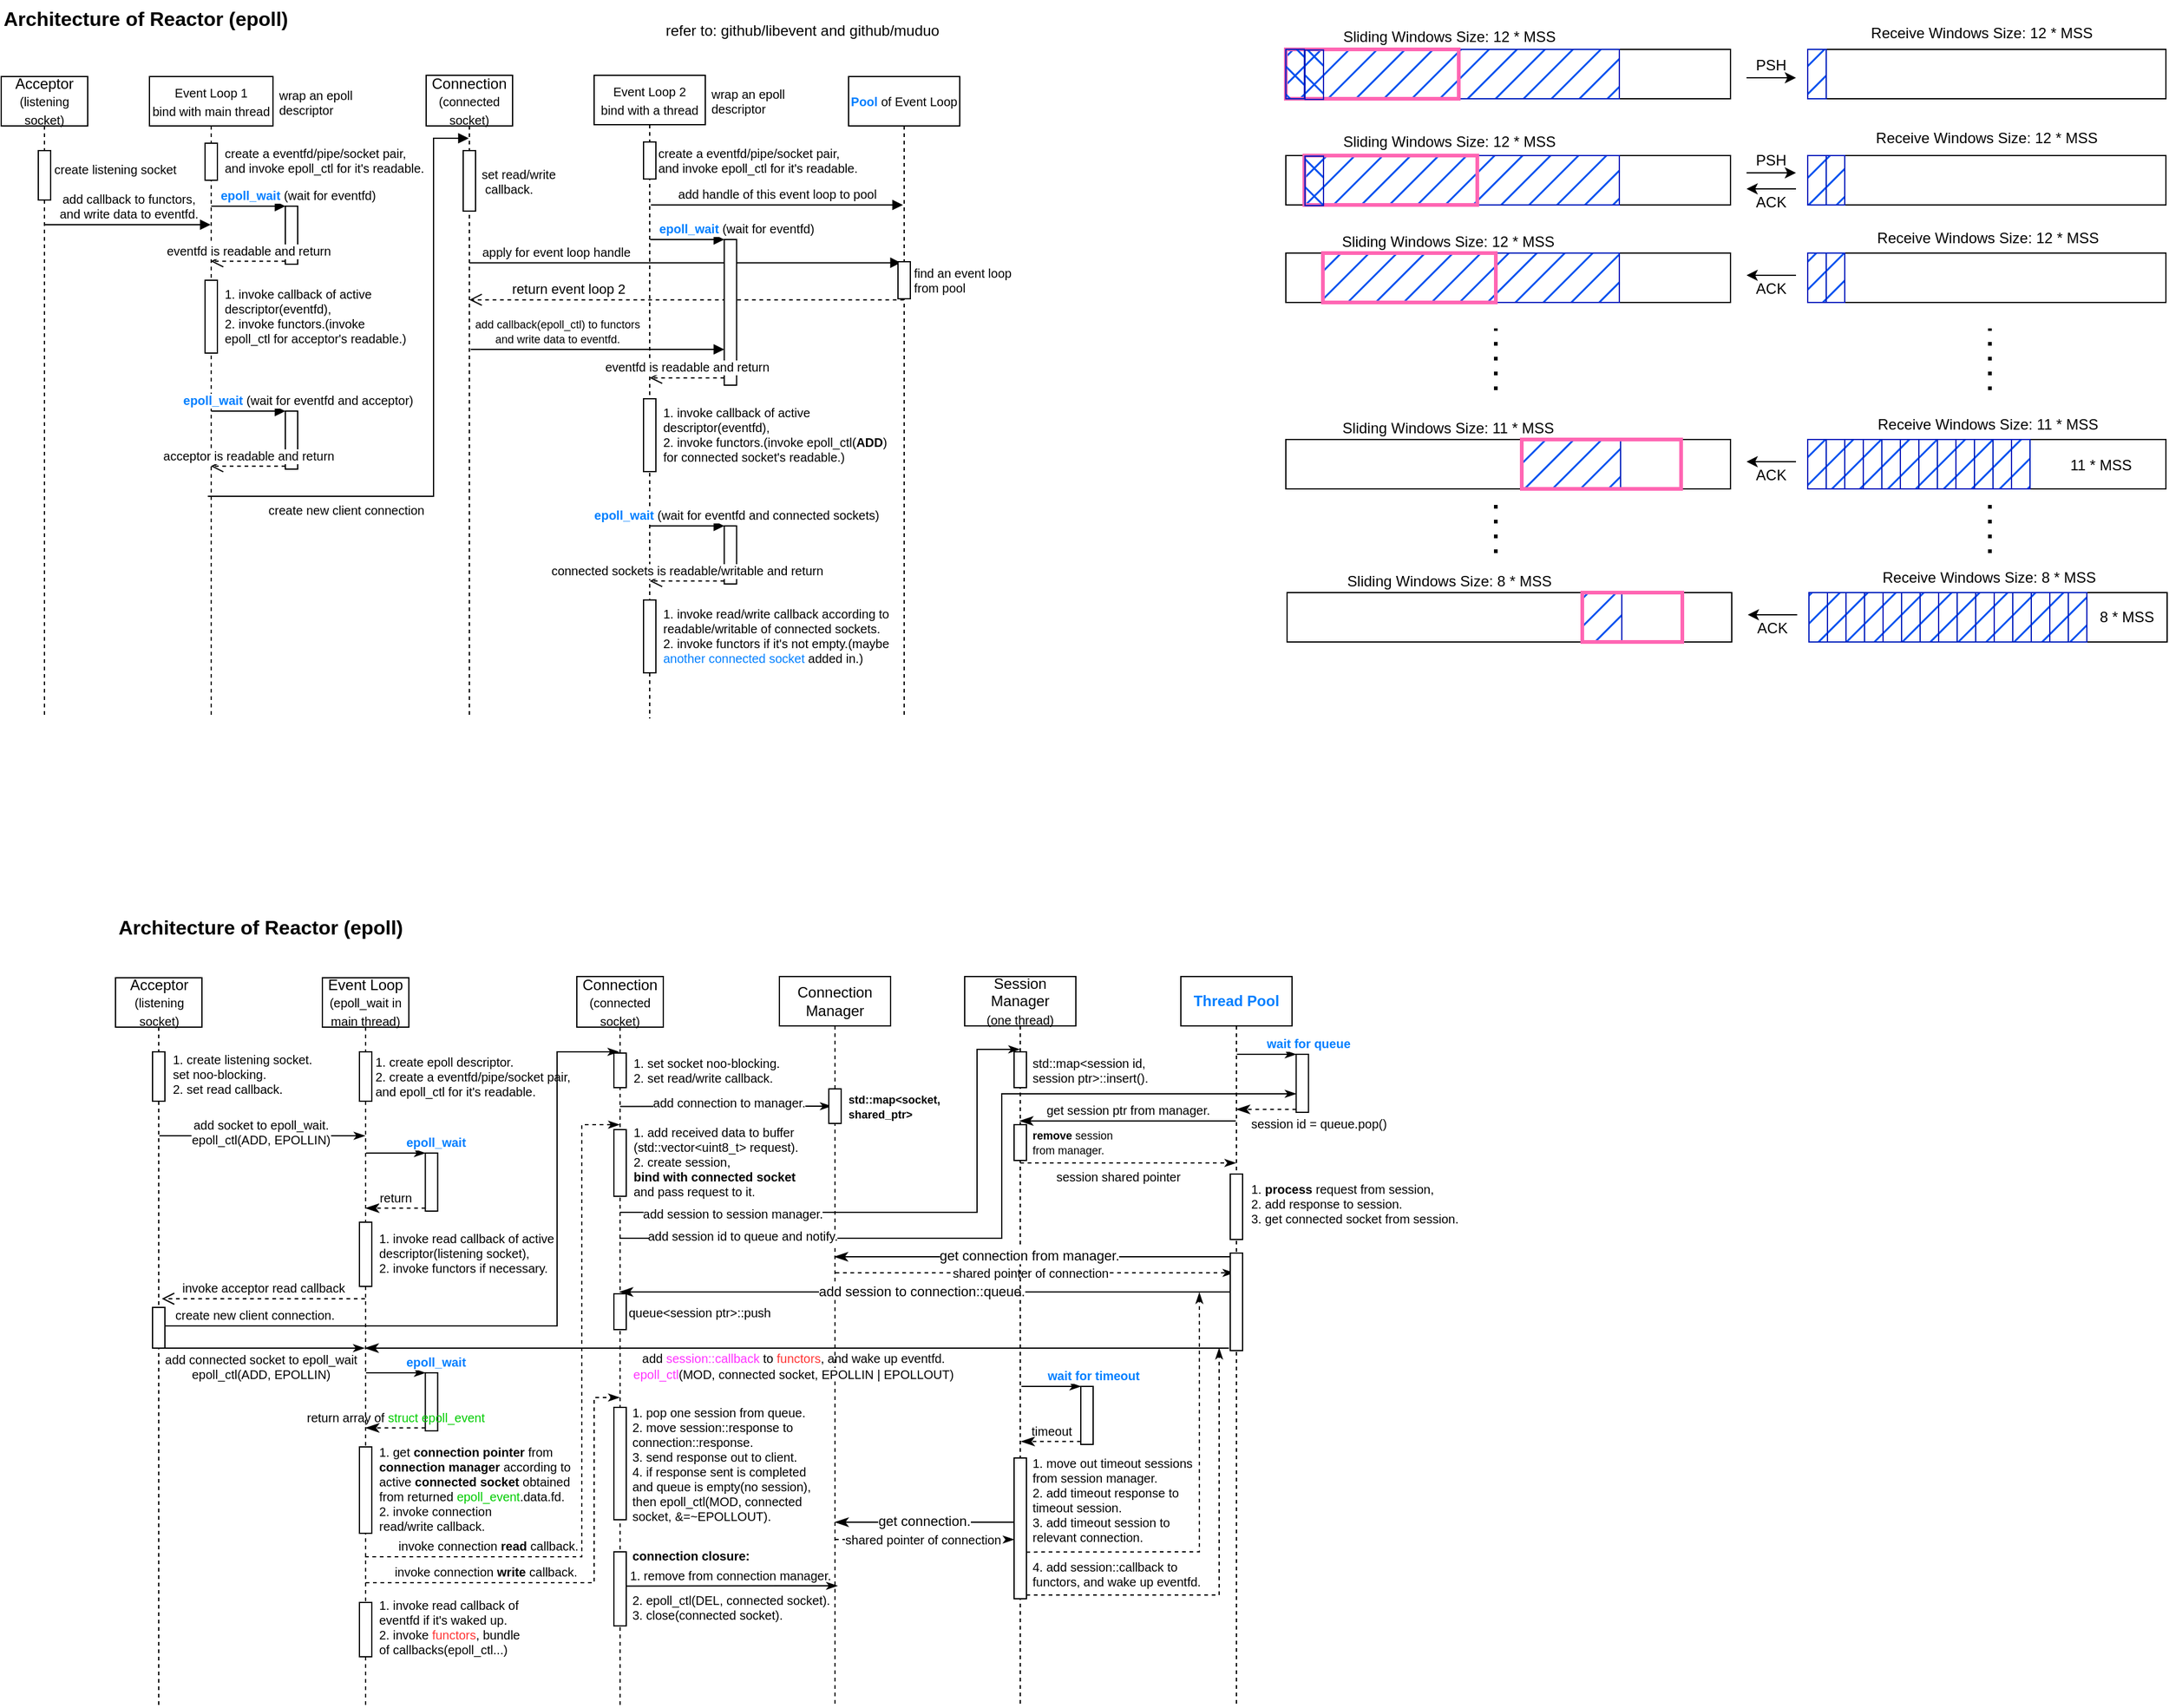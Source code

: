 <mxfile version="20.2.4" type="github">
  <diagram id="8s4QYpiPi4UWaAkvlVJo" name="Page-1">
    <mxGraphModel dx="1422" dy="762" grid="1" gridSize="10" guides="1" tooltips="1" connect="1" arrows="1" fold="1" page="0" pageScale="1" pageWidth="850" pageHeight="1100" background="none" math="0" shadow="0">
      <root>
        <mxCell id="0" />
        <mxCell id="1" parent="0" />
        <mxCell id="HbQjIsXzjIfjCsx8-T67-13" value="" style="rounded=0;whiteSpace=wrap;html=1;" vertex="1" parent="1">
          <mxGeometry x="1150" y="58" width="360" height="40" as="geometry" />
        </mxCell>
        <mxCell id="Oyf2wEZ1zQuML1rLrcPN-1" value="Acceptor&lt;br&gt;&lt;font style=&quot;font-size: 10px&quot;&gt;(listening socket)&lt;/font&gt;" style="shape=umlLifeline;perimeter=lifelinePerimeter;whiteSpace=wrap;html=1;container=1;collapsible=0;recursiveResize=0;outlineConnect=0;size=40;" parent="1" vertex="1">
          <mxGeometry x="110" y="80" width="70" height="520" as="geometry" />
        </mxCell>
        <mxCell id="Oyf2wEZ1zQuML1rLrcPN-17" value="" style="html=1;points=[];perimeter=orthogonalPerimeter;fontSize=10;" parent="Oyf2wEZ1zQuML1rLrcPN-1" vertex="1">
          <mxGeometry x="30" y="60" width="10" height="40" as="geometry" />
        </mxCell>
        <mxCell id="Oyf2wEZ1zQuML1rLrcPN-2" value="&lt;font style=&quot;font-size: 10px&quot;&gt;Event Loop 1&lt;br&gt;bind with main thread&lt;/font&gt;" style="shape=umlLifeline;perimeter=lifelinePerimeter;whiteSpace=wrap;html=1;container=1;collapsible=0;recursiveResize=0;outlineConnect=0;size=40;" parent="1" vertex="1">
          <mxGeometry x="230" y="80" width="100" height="520" as="geometry" />
        </mxCell>
        <mxCell id="Oyf2wEZ1zQuML1rLrcPN-15" value="" style="html=1;points=[];perimeter=orthogonalPerimeter;fontSize=10;" parent="Oyf2wEZ1zQuML1rLrcPN-2" vertex="1">
          <mxGeometry x="45" y="54" width="10" height="30" as="geometry" />
        </mxCell>
        <mxCell id="Oyf2wEZ1zQuML1rLrcPN-30" value="create new client connection" style="html=1;verticalAlign=bottom;endArrow=block;rounded=0;fontSize=10;" parent="Oyf2wEZ1zQuML1rLrcPN-2" target="Oyf2wEZ1zQuML1rLrcPN-28" edge="1">
          <mxGeometry x="-0.554" y="-20" width="80" relative="1" as="geometry">
            <mxPoint x="47.25" y="340" as="sourcePoint" />
            <mxPoint x="210" y="100" as="targetPoint" />
            <Array as="points">
              <mxPoint x="230" y="340" />
              <mxPoint x="230" y="50" />
            </Array>
            <mxPoint as="offset" />
          </mxGeometry>
        </mxCell>
        <mxCell id="Oyf2wEZ1zQuML1rLrcPN-9" value="" style="html=1;points=[];perimeter=orthogonalPerimeter;fontSize=10;" parent="1" vertex="1">
          <mxGeometry x="340" y="185" width="10" height="47" as="geometry" />
        </mxCell>
        <mxCell id="Oyf2wEZ1zQuML1rLrcPN-10" value="&lt;b&gt;&lt;font color=&quot;#007fff&quot;&gt;epoll_wait&lt;/font&gt;&lt;/b&gt; (wait for eventfd)" style="html=1;verticalAlign=bottom;endArrow=block;entryX=0;entryY=0;rounded=0;fontSize=10;" parent="1" target="Oyf2wEZ1zQuML1rLrcPN-9" edge="1">
          <mxGeometry x="1" y="10" relative="1" as="geometry">
            <mxPoint x="280" y="185" as="sourcePoint" />
            <mxPoint x="10" y="10" as="offset" />
          </mxGeometry>
        </mxCell>
        <mxCell id="Oyf2wEZ1zQuML1rLrcPN-11" value="eventfd is readable and return" style="html=1;verticalAlign=bottom;endArrow=open;dashed=1;endSize=8;exitX=0;exitY=0.95;rounded=0;fontSize=10;" parent="1" source="Oyf2wEZ1zQuML1rLrcPN-9" edge="1">
          <mxGeometry relative="1" as="geometry">
            <mxPoint x="279.667" y="229.65" as="targetPoint" />
          </mxGeometry>
        </mxCell>
        <mxCell id="Oyf2wEZ1zQuML1rLrcPN-12" value="add callback to functors,&lt;br&gt;and write data to eventfd." style="html=1;verticalAlign=bottom;endArrow=block;rounded=0;fontSize=10;" parent="1" target="Oyf2wEZ1zQuML1rLrcPN-2" edge="1">
          <mxGeometry width="80" relative="1" as="geometry">
            <mxPoint x="145" y="200" as="sourcePoint" />
            <mxPoint x="225" y="200" as="targetPoint" />
          </mxGeometry>
        </mxCell>
        <mxCell id="Oyf2wEZ1zQuML1rLrcPN-16" value="&lt;span style=&quot;background-color: rgb(255, 255, 255);&quot;&gt;create a eventfd/pipe/socket pair,&lt;/span&gt;&lt;br style=&quot;&quot;&gt;&lt;span style=&quot;background-color: rgb(255, 255, 255);&quot;&gt;and invoke epoll_ctl for it&#39;s readable.&lt;/span&gt;" style="text;html=1;strokeColor=none;fillColor=none;align=left;verticalAlign=middle;whiteSpace=wrap;rounded=0;fontSize=10;" parent="1" vertex="1">
          <mxGeometry x="289" y="133" width="165" height="30" as="geometry" />
        </mxCell>
        <mxCell id="Oyf2wEZ1zQuML1rLrcPN-18" value="&lt;span style=&quot;background-color: rgb(255 , 255 , 255)&quot;&gt;create listening socket&lt;br&gt;&lt;/span&gt;" style="text;html=1;strokeColor=none;fillColor=none;align=left;verticalAlign=middle;whiteSpace=wrap;rounded=0;fontSize=10;" parent="1" vertex="1">
          <mxGeometry x="151" y="140" width="110" height="30" as="geometry" />
        </mxCell>
        <mxCell id="Oyf2wEZ1zQuML1rLrcPN-21" value="" style="html=1;points=[];perimeter=orthogonalPerimeter;fontSize=10;" parent="1" vertex="1">
          <mxGeometry x="275" y="245" width="10" height="59" as="geometry" />
        </mxCell>
        <mxCell id="Oyf2wEZ1zQuML1rLrcPN-22" value="&lt;span style=&quot;background-color: rgb(255 , 255 , 255)&quot;&gt;1. invoke callback of active descriptor(eventfd),&lt;br&gt;2. invoke functors.(invoke epoll_ctl for acceptor&#39;s readable.)&lt;br&gt;&lt;/span&gt;" style="text;html=1;strokeColor=none;fillColor=none;align=left;verticalAlign=middle;whiteSpace=wrap;rounded=0;fontSize=10;" parent="1" vertex="1">
          <mxGeometry x="289" y="259" width="151" height="30" as="geometry" />
        </mxCell>
        <mxCell id="Oyf2wEZ1zQuML1rLrcPN-23" value="" style="html=1;points=[];perimeter=orthogonalPerimeter;fontSize=10;" parent="1" vertex="1">
          <mxGeometry x="340" y="351" width="10" height="47" as="geometry" />
        </mxCell>
        <mxCell id="Oyf2wEZ1zQuML1rLrcPN-24" value="&lt;b&gt;&lt;font color=&quot;#007fff&quot;&gt;epoll_wait&lt;/font&gt; &lt;/b&gt;(wait for eventfd and acceptor)" style="html=1;verticalAlign=bottom;endArrow=block;entryX=0;entryY=0;rounded=0;fontSize=10;" parent="1" target="Oyf2wEZ1zQuML1rLrcPN-23" edge="1">
          <mxGeometry x="1" y="10" relative="1" as="geometry">
            <mxPoint x="280" y="351" as="sourcePoint" />
            <mxPoint x="10" y="10" as="offset" />
          </mxGeometry>
        </mxCell>
        <mxCell id="Oyf2wEZ1zQuML1rLrcPN-25" value="acceptor is readable and return" style="html=1;verticalAlign=bottom;endArrow=open;dashed=1;endSize=8;exitX=0;exitY=0.95;rounded=0;fontSize=10;" parent="1" source="Oyf2wEZ1zQuML1rLrcPN-23" edge="1">
          <mxGeometry relative="1" as="geometry">
            <mxPoint x="279.667" y="395.65" as="targetPoint" />
          </mxGeometry>
        </mxCell>
        <mxCell id="Oyf2wEZ1zQuML1rLrcPN-28" value="&lt;font&gt;Connection&lt;br&gt;&lt;font style=&quot;font-size: 10px&quot;&gt;(connected socket)&lt;/font&gt;&lt;/font&gt;" style="shape=umlLifeline;perimeter=lifelinePerimeter;whiteSpace=wrap;html=1;container=1;collapsible=0;recursiveResize=0;outlineConnect=0;size=41;" parent="1" vertex="1">
          <mxGeometry x="454" y="79" width="70" height="521" as="geometry" />
        </mxCell>
        <mxCell id="Oyf2wEZ1zQuML1rLrcPN-31" value="" style="html=1;points=[];perimeter=orthogonalPerimeter;fontSize=10;" parent="Oyf2wEZ1zQuML1rLrcPN-28" vertex="1">
          <mxGeometry x="30" y="61" width="10" height="49" as="geometry" />
        </mxCell>
        <mxCell id="Oyf2wEZ1zQuML1rLrcPN-46" value="&lt;font style=&quot;font-size: 9px&quot;&gt;add callback(epoll_ctl) to functors&lt;br&gt;and write data to eventfd.&lt;/font&gt;" style="html=1;verticalAlign=bottom;endArrow=block;rounded=0;fontSize=10;" parent="Oyf2wEZ1zQuML1rLrcPN-28" edge="1">
          <mxGeometry x="-0.318" width="80" relative="1" as="geometry">
            <mxPoint x="36" y="222" as="sourcePoint" />
            <mxPoint x="241.33" y="222" as="targetPoint" />
            <mxPoint as="offset" />
          </mxGeometry>
        </mxCell>
        <mxCell id="Oyf2wEZ1zQuML1rLrcPN-32" value="&lt;span style=&quot;background-color: rgb(255 , 255 , 255)&quot;&gt;set read/write&lt;br&gt;&amp;nbsp;callback.&lt;br&gt;&lt;/span&gt;" style="text;html=1;strokeColor=none;fillColor=none;align=left;verticalAlign=middle;whiteSpace=wrap;rounded=0;fontSize=10;" parent="1" vertex="1">
          <mxGeometry x="497" y="150" width="71" height="30" as="geometry" />
        </mxCell>
        <mxCell id="Oyf2wEZ1zQuML1rLrcPN-33" value="&lt;font style=&quot;font-size: 10px&quot;&gt;Event Loop 2&lt;br&gt;bind with a thread&lt;/font&gt;" style="shape=umlLifeline;perimeter=lifelinePerimeter;whiteSpace=wrap;html=1;container=1;collapsible=0;recursiveResize=0;outlineConnect=0;size=40;" parent="1" vertex="1">
          <mxGeometry x="590" y="79" width="90" height="521" as="geometry" />
        </mxCell>
        <mxCell id="Oyf2wEZ1zQuML1rLrcPN-34" value="" style="html=1;points=[];perimeter=orthogonalPerimeter;fontSize=10;" parent="Oyf2wEZ1zQuML1rLrcPN-33" vertex="1">
          <mxGeometry x="40" y="54" width="10" height="30" as="geometry" />
        </mxCell>
        <mxCell id="Oyf2wEZ1zQuML1rLrcPN-40" value="add handle of this event loop to pool" style="html=1;verticalAlign=bottom;endArrow=block;rounded=0;fontSize=10;" parent="Oyf2wEZ1zQuML1rLrcPN-33" edge="1">
          <mxGeometry width="80" relative="1" as="geometry">
            <mxPoint x="46" y="105" as="sourcePoint" />
            <mxPoint x="250" y="105" as="targetPoint" />
          </mxGeometry>
        </mxCell>
        <mxCell id="Oyf2wEZ1zQuML1rLrcPN-36" value="&lt;span style=&quot;background-color: rgb(255, 255, 255);&quot;&gt;create a eventfd/pipe/socket pair,&lt;/span&gt;&lt;br style=&quot;&quot;&gt;&lt;span style=&quot;background-color: rgb(255, 255, 255);&quot;&gt;and invoke epoll_ctl for it&#39;s readable.&lt;/span&gt;" style="text;html=1;strokeColor=none;fillColor=none;align=left;verticalAlign=middle;whiteSpace=wrap;rounded=0;fontSize=10;" parent="1" vertex="1">
          <mxGeometry x="640" y="133" width="165" height="30" as="geometry" />
        </mxCell>
        <mxCell id="Oyf2wEZ1zQuML1rLrcPN-37" value="&lt;font style=&quot;font-size: 10px&quot;&gt;&lt;b&gt;&lt;font color=&quot;#007fff&quot;&gt;Pool&lt;/font&gt;&lt;/b&gt; of Event Loop&lt;/font&gt;" style="shape=umlLifeline;perimeter=lifelinePerimeter;whiteSpace=wrap;html=1;container=1;collapsible=0;recursiveResize=0;outlineConnect=0;size=40;" parent="1" vertex="1">
          <mxGeometry x="796" y="80" width="90" height="520" as="geometry" />
        </mxCell>
        <mxCell id="Oyf2wEZ1zQuML1rLrcPN-42" value="&lt;b&gt;&lt;font color=&quot;#007fff&quot;&gt;epoll_wait&lt;/font&gt;&lt;/b&gt; (wait for eventfd)" style="html=1;verticalAlign=bottom;endArrow=block;entryX=0;entryY=0;rounded=0;fontSize=10;" parent="1" target="Oyf2wEZ1zQuML1rLrcPN-41" edge="1">
          <mxGeometry x="1" y="10" relative="1" as="geometry">
            <mxPoint x="635.33" y="212" as="sourcePoint" />
            <mxPoint x="10" y="10" as="offset" />
          </mxGeometry>
        </mxCell>
        <mxCell id="Oyf2wEZ1zQuML1rLrcPN-45" value="apply for event loop handle" style="html=1;verticalAlign=bottom;endArrow=block;rounded=0;fontSize=10;entryX=0.233;entryY=0.028;entryDx=0;entryDy=0;entryPerimeter=0;" parent="1" source="Oyf2wEZ1zQuML1rLrcPN-28" target="Oyf2wEZ1zQuML1rLrcPN-50" edge="1">
          <mxGeometry x="-0.601" width="80" relative="1" as="geometry">
            <mxPoint x="490" y="230" as="sourcePoint" />
            <mxPoint x="624.5" y="230" as="targetPoint" />
            <mxPoint as="offset" />
          </mxGeometry>
        </mxCell>
        <mxCell id="Oyf2wEZ1zQuML1rLrcPN-50" value="" style="html=1;points=[];perimeter=orthogonalPerimeter;fontSize=10;" parent="1" vertex="1">
          <mxGeometry x="836" y="230" width="10" height="30" as="geometry" />
        </mxCell>
        <mxCell id="Oyf2wEZ1zQuML1rLrcPN-51" value="&lt;span style=&quot;background-color: rgb(255 , 255 , 255)&quot;&gt;find an event loop from pool&lt;br&gt;&lt;/span&gt;" style="text;html=1;strokeColor=none;fillColor=none;align=left;verticalAlign=middle;whiteSpace=wrap;rounded=0;fontSize=10;" parent="1" vertex="1">
          <mxGeometry x="847" y="230" width="93" height="30" as="geometry" />
        </mxCell>
        <mxCell id="Oyf2wEZ1zQuML1rLrcPN-47" value="return event loop 2" style="html=1;verticalAlign=bottom;endArrow=open;dashed=1;endSize=8;rounded=0;exitX=0.483;exitY=1.028;exitDx=0;exitDy=0;exitPerimeter=0;" parent="1" source="Oyf2wEZ1zQuML1rLrcPN-50" target="Oyf2wEZ1zQuML1rLrcPN-28" edge="1">
          <mxGeometry x="0.543" relative="1" as="geometry">
            <mxPoint x="840.5" y="257" as="sourcePoint" />
            <mxPoint x="490" y="257" as="targetPoint" />
            <mxPoint as="offset" />
          </mxGeometry>
        </mxCell>
        <mxCell id="Oyf2wEZ1zQuML1rLrcPN-41" value="" style="html=1;points=[];perimeter=orthogonalPerimeter;fontSize=10;verticalAlign=top;" parent="1" vertex="1">
          <mxGeometry x="695.33" y="212" width="10" height="118" as="geometry" />
        </mxCell>
        <mxCell id="Oyf2wEZ1zQuML1rLrcPN-43" value="eventfd is readable and return" style="html=1;verticalAlign=bottom;endArrow=open;dashed=1;endSize=8;exitX=0;exitY=0.95;rounded=0;fontSize=10;" parent="1" source="Oyf2wEZ1zQuML1rLrcPN-41" target="Oyf2wEZ1zQuML1rLrcPN-33" edge="1">
          <mxGeometry relative="1" as="geometry">
            <mxPoint x="634.997" y="256.65" as="targetPoint" />
          </mxGeometry>
        </mxCell>
        <mxCell id="Oyf2wEZ1zQuML1rLrcPN-52" value="&lt;span style=&quot;background-color: rgb(255 , 255 , 255)&quot;&gt;wrap an epoll descriptor&lt;br&gt;&lt;/span&gt;" style="text;html=1;strokeColor=none;fillColor=none;align=left;verticalAlign=middle;whiteSpace=wrap;rounded=0;fontSize=10;" parent="1" vertex="1">
          <mxGeometry x="332.5" y="86" width="67.5" height="30" as="geometry" />
        </mxCell>
        <mxCell id="Oyf2wEZ1zQuML1rLrcPN-53" value="&lt;span style=&quot;background-color: rgb(255 , 255 , 255)&quot;&gt;wrap an epoll descriptor&lt;br&gt;&lt;/span&gt;" style="text;html=1;strokeColor=none;fillColor=none;align=left;verticalAlign=middle;whiteSpace=wrap;rounded=0;fontSize=10;" parent="1" vertex="1">
          <mxGeometry x="683" y="85" width="67" height="30" as="geometry" />
        </mxCell>
        <mxCell id="Oyf2wEZ1zQuML1rLrcPN-54" value="" style="html=1;points=[];perimeter=orthogonalPerimeter;fontSize=10;" parent="1" vertex="1">
          <mxGeometry x="630" y="341" width="10" height="59" as="geometry" />
        </mxCell>
        <mxCell id="Oyf2wEZ1zQuML1rLrcPN-55" value="&lt;span style=&quot;background-color: rgb(255 , 255 , 255)&quot;&gt;1. invoke callback of active descriptor(eventfd),&lt;br&gt;2. invoke functors.(invoke epoll_ctl(&lt;b&gt;ADD&lt;/b&gt;) for connected socket&#39;s readable.)&lt;br&gt;&lt;/span&gt;" style="text;html=1;strokeColor=none;fillColor=none;align=left;verticalAlign=middle;whiteSpace=wrap;rounded=0;fontSize=10;" parent="1" vertex="1">
          <mxGeometry x="644" y="355" width="186" height="30" as="geometry" />
        </mxCell>
        <mxCell id="Oyf2wEZ1zQuML1rLrcPN-56" value="" style="html=1;points=[];perimeter=orthogonalPerimeter;fontSize=10;" parent="1" vertex="1">
          <mxGeometry x="695.33" y="444" width="10" height="47" as="geometry" />
        </mxCell>
        <mxCell id="Oyf2wEZ1zQuML1rLrcPN-57" value="&lt;b&gt;&lt;font color=&quot;#007fff&quot;&gt;epoll_wait&lt;/font&gt; &lt;/b&gt;(wait for eventfd and connected sockets)" style="html=1;verticalAlign=bottom;endArrow=block;entryX=0;entryY=0;rounded=0;fontSize=10;" parent="1" target="Oyf2wEZ1zQuML1rLrcPN-56" edge="1">
          <mxGeometry x="1" y="10" relative="1" as="geometry">
            <mxPoint x="635.33" y="444" as="sourcePoint" />
            <mxPoint x="10" y="10" as="offset" />
          </mxGeometry>
        </mxCell>
        <mxCell id="Oyf2wEZ1zQuML1rLrcPN-58" value="connected sockets is readable/writable and return" style="html=1;verticalAlign=bottom;endArrow=open;dashed=1;endSize=8;exitX=0;exitY=0.95;rounded=0;fontSize=10;" parent="1" source="Oyf2wEZ1zQuML1rLrcPN-56" edge="1">
          <mxGeometry relative="1" as="geometry">
            <mxPoint x="634.997" y="488.65" as="targetPoint" />
          </mxGeometry>
        </mxCell>
        <mxCell id="Oyf2wEZ1zQuML1rLrcPN-59" value="" style="html=1;points=[];perimeter=orthogonalPerimeter;fontSize=10;" parent="1" vertex="1">
          <mxGeometry x="630" y="504" width="10" height="59" as="geometry" />
        </mxCell>
        <mxCell id="Oyf2wEZ1zQuML1rLrcPN-60" value="&lt;span style=&quot;background-color: rgb(255 , 255 , 255)&quot;&gt;1. invoke read/write callback according to readable/writable of connected sockets.&lt;br&gt;2. invoke functors if it&#39;s not empty.(maybe &lt;font color=&quot;#007fff&quot;&gt;another connected socket&lt;/font&gt; added in.)&lt;br&gt;&lt;/span&gt;" style="text;html=1;strokeColor=none;fillColor=none;align=left;verticalAlign=middle;whiteSpace=wrap;rounded=0;fontSize=10;" parent="1" vertex="1">
          <mxGeometry x="644" y="518" width="186" height="30" as="geometry" />
        </mxCell>
        <mxCell id="Oyf2wEZ1zQuML1rLrcPN-62" value="&lt;span style=&quot;background-color: rgb(255 , 255 , 255)&quot;&gt;&lt;b&gt;&lt;font style=&quot;font-size: 16px&quot;&gt;Architecture of Reactor (epoll)&lt;/font&gt;&lt;/b&gt;&lt;br&gt;&lt;/span&gt;" style="text;html=1;strokeColor=none;fillColor=none;align=left;verticalAlign=middle;whiteSpace=wrap;rounded=0;fontSize=10;" parent="1" vertex="1">
          <mxGeometry x="110" y="18" width="255" height="30" as="geometry" />
        </mxCell>
        <mxCell id="Oyf2wEZ1zQuML1rLrcPN-63" value="&lt;span style=&quot;background-color: rgb(255 , 255 , 255)&quot;&gt;&lt;font style=&quot;font-size: 12px&quot;&gt;refer to: github/libevent and github/muduo&lt;/font&gt;&lt;br&gt;&lt;/span&gt;" style="text;html=1;strokeColor=none;fillColor=none;align=left;verticalAlign=middle;whiteSpace=wrap;rounded=0;fontSize=10;" parent="1" vertex="1">
          <mxGeometry x="646" y="28" width="240" height="30" as="geometry" />
        </mxCell>
        <mxCell id="_-AkgMlnDdN6ogvlzVWD-1" value="Acceptor&lt;br&gt;&lt;font style=&quot;font-size: 10px&quot;&gt;(listening socket)&lt;/font&gt;" style="shape=umlLifeline;perimeter=lifelinePerimeter;whiteSpace=wrap;html=1;container=1;collapsible=0;recursiveResize=0;outlineConnect=0;size=40;" parent="1" vertex="1">
          <mxGeometry x="202.5" y="810" width="70" height="590" as="geometry" />
        </mxCell>
        <mxCell id="_-AkgMlnDdN6ogvlzVWD-2" value="" style="html=1;points=[];perimeter=orthogonalPerimeter;fontSize=10;" parent="_-AkgMlnDdN6ogvlzVWD-1" vertex="1">
          <mxGeometry x="30" y="60" width="10" height="40" as="geometry" />
        </mxCell>
        <mxCell id="_-AkgMlnDdN6ogvlzVWD-3" value="Event Loop&lt;br&gt;&lt;font style=&quot;font-size: 10px;&quot;&gt;(epoll_wait in main thread)&lt;/font&gt;" style="shape=umlLifeline;perimeter=lifelinePerimeter;whiteSpace=wrap;html=1;container=1;collapsible=0;recursiveResize=0;outlineConnect=0;size=40;" parent="1" vertex="1">
          <mxGeometry x="370" y="810" width="70" height="590" as="geometry" />
        </mxCell>
        <mxCell id="_-AkgMlnDdN6ogvlzVWD-4" value="" style="html=1;points=[];perimeter=orthogonalPerimeter;fontSize=10;" parent="_-AkgMlnDdN6ogvlzVWD-3" vertex="1">
          <mxGeometry x="30" y="60" width="10" height="40" as="geometry" />
        </mxCell>
        <mxCell id="_-AkgMlnDdN6ogvlzVWD-23" value="add connected socket to epoll_wait&lt;br&gt;epoll_ctl(ADD, EPOLLIN)" style="html=1;verticalAlign=bottom;endArrow=classicThin;rounded=0;fontSize=10;endFill=1;" parent="_-AkgMlnDdN6ogvlzVWD-3" edge="1">
          <mxGeometry x="-0.009" y="-30" width="80" relative="1" as="geometry">
            <mxPoint x="-132.5" y="300" as="sourcePoint" />
            <mxPoint x="34" y="300" as="targetPoint" />
            <mxPoint as="offset" />
          </mxGeometry>
        </mxCell>
        <mxCell id="oihFWhnjBpmNXEekLoWu-9" value="invoke connection &lt;b&gt;read &lt;/b&gt;callback." style="html=1;verticalAlign=bottom;endArrow=classicThin;rounded=0;fontSize=10;dashed=1;endFill=1;" parent="_-AkgMlnDdN6ogvlzVWD-3" edge="1">
          <mxGeometry x="-0.642" width="80" relative="1" as="geometry">
            <mxPoint x="34.5" y="469" as="sourcePoint" />
            <mxPoint x="240.5" y="119" as="targetPoint" />
            <mxPoint as="offset" />
            <Array as="points">
              <mxPoint x="210" y="469" />
              <mxPoint x="210" y="119" />
            </Array>
          </mxGeometry>
        </mxCell>
        <mxCell id="ySbSuoVtxYeGmx0g1xd0-3" value="" style="html=1;points=[];perimeter=orthogonalPerimeter;fontSize=10;" parent="_-AkgMlnDdN6ogvlzVWD-3" vertex="1">
          <mxGeometry x="30" y="506" width="10" height="44" as="geometry" />
        </mxCell>
        <mxCell id="_-AkgMlnDdN6ogvlzVWD-18" value="&lt;span style=&quot;text-align: left;&quot;&gt;create new client connection.&lt;/span&gt;" style="html=1;verticalAlign=bottom;endArrow=classicThin;rounded=0;fontSize=10;exitX=0.95;exitY=0.455;exitDx=0;exitDy=0;exitPerimeter=0;endFill=1;" parent="_-AkgMlnDdN6ogvlzVWD-3" source="_-AkgMlnDdN6ogvlzVWD-13" edge="1">
          <mxGeometry x="-0.756" width="80" relative="1" as="geometry">
            <mxPoint x="-132.5" y="340" as="sourcePoint" />
            <mxPoint x="240" y="60" as="targetPoint" />
            <mxPoint x="1" as="offset" />
            <Array as="points">
              <mxPoint x="190" y="282" />
              <mxPoint x="190" y="60" />
            </Array>
          </mxGeometry>
        </mxCell>
        <mxCell id="_-AkgMlnDdN6ogvlzVWD-5" value="&lt;span style=&quot;background-color: rgb(255 , 255 , 255)&quot;&gt;1. create listening socket.&lt;br&gt;set noo-blocking.&lt;br&gt;2. set read callback.&lt;br&gt;&lt;/span&gt;" style="text;html=1;strokeColor=none;fillColor=none;align=left;verticalAlign=middle;whiteSpace=wrap;rounded=0;fontSize=10;" parent="1" vertex="1">
          <mxGeometry x="247" y="873" width="123" height="30" as="geometry" />
        </mxCell>
        <mxCell id="_-AkgMlnDdN6ogvlzVWD-6" value="add socket to epoll_wait.&lt;br&gt;epoll_ctl(ADD, EPOLLIN)" style="html=1;verticalAlign=bottom;endArrow=classicThin;rounded=0;fontSize=10;endFill=1;" parent="1" edge="1">
          <mxGeometry x="-0.015" y="-12" width="80" relative="1" as="geometry">
            <mxPoint x="238" y="938" as="sourcePoint" />
            <mxPoint x="404.5" y="938" as="targetPoint" />
            <mxPoint as="offset" />
          </mxGeometry>
        </mxCell>
        <mxCell id="_-AkgMlnDdN6ogvlzVWD-7" value="" style="html=1;points=[];perimeter=orthogonalPerimeter;fontSize=10;" parent="1" vertex="1">
          <mxGeometry x="453.33" y="952" width="10" height="47" as="geometry" />
        </mxCell>
        <mxCell id="_-AkgMlnDdN6ogvlzVWD-8" value="&lt;b&gt;&lt;font color=&quot;#007fff&quot;&gt;epoll_wait&lt;/font&gt;&lt;/b&gt;&amp;nbsp;" style="html=1;verticalAlign=bottom;endArrow=classicThin;entryX=0;entryY=0;rounded=0;fontSize=10;endFill=1;" parent="1" target="_-AkgMlnDdN6ogvlzVWD-7" edge="1">
          <mxGeometry x="1" y="10" relative="1" as="geometry">
            <mxPoint x="405.33" y="952" as="sourcePoint" />
            <mxPoint x="10" y="10" as="offset" />
          </mxGeometry>
        </mxCell>
        <mxCell id="_-AkgMlnDdN6ogvlzVWD-9" value="return" style="html=1;verticalAlign=bottom;endArrow=classicThin;dashed=1;endSize=8;exitX=0;exitY=0.95;rounded=0;fontSize=10;endFill=1;" parent="1" source="_-AkgMlnDdN6ogvlzVWD-7" edge="1">
          <mxGeometry relative="1" as="geometry">
            <mxPoint x="404.997" y="996.65" as="targetPoint" />
          </mxGeometry>
        </mxCell>
        <mxCell id="_-AkgMlnDdN6ogvlzVWD-10" value="1. create epoll descriptor.&lt;br&gt;2. create a eventfd/pipe/socket pair,&lt;br&gt;and epoll_ctl for it&#39;s readable.&lt;span style=&quot;background-color: rgb(255 , 255 , 255)&quot;&gt;&lt;br&gt;&lt;/span&gt;" style="text;html=1;strokeColor=none;fillColor=none;align=left;verticalAlign=middle;whiteSpace=wrap;rounded=0;fontSize=10;" parent="1" vertex="1">
          <mxGeometry x="411" y="875" width="169" height="30" as="geometry" />
        </mxCell>
        <mxCell id="_-AkgMlnDdN6ogvlzVWD-11" value="" style="html=1;points=[];perimeter=orthogonalPerimeter;fontSize=10;" parent="1" vertex="1">
          <mxGeometry x="400" y="1008" width="10" height="52" as="geometry" />
        </mxCell>
        <mxCell id="_-AkgMlnDdN6ogvlzVWD-12" value="&lt;span style=&quot;background-color: rgb(255 , 255 , 255)&quot;&gt;1. invoke read callback of active descriptor(listening socket),&lt;br&gt;2. invoke functors if necessary.&lt;br&gt;&lt;/span&gt;" style="text;html=1;strokeColor=none;fillColor=none;align=left;verticalAlign=middle;whiteSpace=wrap;rounded=0;fontSize=10;" parent="1" vertex="1">
          <mxGeometry x="414" y="1018" width="151" height="30" as="geometry" />
        </mxCell>
        <mxCell id="_-AkgMlnDdN6ogvlzVWD-13" value="" style="html=1;points=[];perimeter=orthogonalPerimeter;fontSize=10;" parent="1" vertex="1">
          <mxGeometry x="232.5" y="1077" width="10" height="33" as="geometry" />
        </mxCell>
        <mxCell id="_-AkgMlnDdN6ogvlzVWD-15" value="invoke acceptor read callback" style="html=1;verticalAlign=bottom;endArrow=open;endSize=8;rounded=0;fontSize=10;dashed=1;" parent="1" source="_-AkgMlnDdN6ogvlzVWD-3" edge="1">
          <mxGeometry relative="1" as="geometry">
            <mxPoint x="322.5" y="1069.5" as="sourcePoint" />
            <mxPoint x="240" y="1070" as="targetPoint" />
          </mxGeometry>
        </mxCell>
        <mxCell id="_-AkgMlnDdN6ogvlzVWD-19" value="&lt;font&gt;Connection&lt;br&gt;&lt;font style=&quot;font-size: 10px&quot;&gt;(connected socket)&lt;/font&gt;&lt;/font&gt;" style="shape=umlLifeline;perimeter=lifelinePerimeter;whiteSpace=wrap;html=1;container=1;collapsible=0;recursiveResize=0;outlineConnect=0;size=41;" parent="1" vertex="1">
          <mxGeometry x="576" y="809" width="70" height="591" as="geometry" />
        </mxCell>
        <mxCell id="_-AkgMlnDdN6ogvlzVWD-20" value="" style="html=1;points=[];perimeter=orthogonalPerimeter;fontSize=10;" parent="_-AkgMlnDdN6ogvlzVWD-19" vertex="1">
          <mxGeometry x="30" y="62" width="10" height="28" as="geometry" />
        </mxCell>
        <mxCell id="oihFWhnjBpmNXEekLoWu-7" value="add connection to manager." style="html=1;verticalAlign=bottom;endArrow=classicThin;rounded=0;fontSize=10;endFill=1;entryX=-0.4;entryY=0.5;entryDx=0;entryDy=0;entryPerimeter=0;exitX=0.486;exitY=0.178;exitDx=0;exitDy=0;exitPerimeter=0;" parent="_-AkgMlnDdN6ogvlzVWD-19" edge="1">
          <mxGeometry x="0.032" y="-6" width="80" relative="1" as="geometry">
            <mxPoint x="35.02" y="105.198" as="sourcePoint" />
            <mxPoint x="206" y="105" as="targetPoint" />
            <mxPoint as="offset" />
          </mxGeometry>
        </mxCell>
        <mxCell id="oihFWhnjBpmNXEekLoWu-8" value="" style="html=1;points=[];perimeter=orthogonalPerimeter;fontSize=10;" parent="_-AkgMlnDdN6ogvlzVWD-19" vertex="1">
          <mxGeometry x="30" y="124" width="10" height="54" as="geometry" />
        </mxCell>
        <mxCell id="ySbSuoVtxYeGmx0g1xd0-2" value="" style="html=1;points=[];perimeter=orthogonalPerimeter;fontSize=10;" parent="_-AkgMlnDdN6ogvlzVWD-19" vertex="1">
          <mxGeometry x="30" y="349" width="10" height="91" as="geometry" />
        </mxCell>
        <mxCell id="_-AkgMlnDdN6ogvlzVWD-22" value="&lt;span style=&quot;background-color: rgb(255 , 255 , 255)&quot;&gt;1.&amp;nbsp;&lt;/span&gt;&lt;span style=&quot;background-color: rgb(255, 255, 255);&quot;&gt;set socket noo-blocking.&lt;/span&gt;&lt;span style=&quot;background-color: rgb(255 , 255 , 255)&quot;&gt;&lt;br&gt;2. set read/write callback.&lt;br&gt;&lt;/span&gt;" style="text;html=1;strokeColor=none;fillColor=none;align=left;verticalAlign=middle;whiteSpace=wrap;rounded=0;fontSize=10;" parent="1" vertex="1">
          <mxGeometry x="620" y="870" width="130" height="30" as="geometry" />
        </mxCell>
        <mxCell id="_-AkgMlnDdN6ogvlzVWD-24" value="&lt;font style=&quot;font-size: 12px;&quot;&gt;Connection&lt;br&gt;Manager&lt;/font&gt;" style="shape=umlLifeline;perimeter=lifelinePerimeter;whiteSpace=wrap;html=1;container=1;collapsible=0;recursiveResize=0;outlineConnect=0;size=40;" parent="1" vertex="1">
          <mxGeometry x="740" y="809" width="90" height="591" as="geometry" />
        </mxCell>
        <mxCell id="oihFWhnjBpmNXEekLoWu-30" value="add session to connection::queue." style="html=1;verticalAlign=bottom;endArrow=classicThin;endSize=8;rounded=0;strokeColor=#000000;endFill=1;fontColor=#000000;" parent="_-AkgMlnDdN6ogvlzVWD-24" source="oihFWhnjBpmNXEekLoWu-11" edge="1">
          <mxGeometry x="0.024" y="8" relative="1" as="geometry">
            <mxPoint x="310" y="256" as="sourcePoint" />
            <mxPoint x="-129.5" y="255.5" as="targetPoint" />
            <mxPoint x="1" as="offset" />
          </mxGeometry>
        </mxCell>
        <mxCell id="oihFWhnjBpmNXEekLoWu-31" value="" style="html=1;points=[];perimeter=orthogonalPerimeter;fontSize=10;" parent="_-AkgMlnDdN6ogvlzVWD-24" vertex="1">
          <mxGeometry x="-134" y="257" width="10" height="29" as="geometry" />
        </mxCell>
        <mxCell id="ySbSuoVtxYeGmx0g1xd0-8" value="" style="html=1;points=[];perimeter=orthogonalPerimeter;fontSize=10;" parent="_-AkgMlnDdN6ogvlzVWD-24" vertex="1">
          <mxGeometry x="40" y="91" width="10" height="28" as="geometry" />
        </mxCell>
        <mxCell id="oihFWhnjBpmNXEekLoWu-19" value="shared pointer of connection" style="html=1;verticalAlign=bottom;endArrow=classicThin;rounded=0;fontSize=10;dashed=1;endFill=1;entryX=0.3;entryY=0.203;entryDx=0;entryDy=0;entryPerimeter=0;" parent="_-AkgMlnDdN6ogvlzVWD-24" target="ySbSuoVtxYeGmx0g1xd0-15" edge="1">
          <mxGeometry x="-0.024" y="-9" width="80" relative="1" as="geometry">
            <mxPoint x="45.5" y="240" as="sourcePoint" />
            <mxPoint x="320" y="240" as="targetPoint" />
            <mxPoint as="offset" />
          </mxGeometry>
        </mxCell>
        <mxCell id="ySbSuoVtxYeGmx0g1xd0-23" value="shared pointer of connection" style="html=1;verticalAlign=bottom;endArrow=classicThin;rounded=0;fontSize=10;dashed=1;endFill=1;entryX=-0.3;entryY=0.957;entryDx=0;entryDy=0;entryPerimeter=0;" parent="_-AkgMlnDdN6ogvlzVWD-24" edge="1">
          <mxGeometry x="-0.024" y="-9" width="80" relative="1" as="geometry">
            <mxPoint x="45" y="456" as="sourcePoint" />
            <mxPoint x="190" y="456.033" as="targetPoint" />
            <mxPoint as="offset" />
          </mxGeometry>
        </mxCell>
        <mxCell id="oihFWhnjBpmNXEekLoWu-2" value="" style="html=1;points=[];perimeter=orthogonalPerimeter;fontSize=10;" parent="1" vertex="1">
          <mxGeometry x="453.33" y="1130" width="10" height="47" as="geometry" />
        </mxCell>
        <mxCell id="oihFWhnjBpmNXEekLoWu-3" value="&lt;b&gt;&lt;font color=&quot;#007fff&quot;&gt;epoll_wait&lt;/font&gt;&lt;/b&gt;&amp;nbsp;" style="html=1;verticalAlign=bottom;endArrow=classicThin;entryX=0;entryY=0;rounded=0;fontSize=10;endFill=1;" parent="1" target="oihFWhnjBpmNXEekLoWu-2" edge="1">
          <mxGeometry x="1" y="10" relative="1" as="geometry">
            <mxPoint x="405.33" y="1130" as="sourcePoint" />
            <mxPoint x="10" y="10" as="offset" />
          </mxGeometry>
        </mxCell>
        <mxCell id="oihFWhnjBpmNXEekLoWu-4" value="return array of &lt;font color=&quot;#00cc00&quot;&gt;struct&amp;nbsp;epoll_event&lt;/font&gt;" style="html=1;verticalAlign=bottom;endArrow=classicThin;dashed=1;endSize=8;exitX=0;exitY=0.95;rounded=0;fontSize=10;labelBackgroundColor=none;endFill=1;" parent="1" source="oihFWhnjBpmNXEekLoWu-2" edge="1">
          <mxGeometry relative="1" as="geometry">
            <mxPoint x="404.997" y="1174.65" as="targetPoint" />
          </mxGeometry>
        </mxCell>
        <mxCell id="oihFWhnjBpmNXEekLoWu-5" value="" style="html=1;points=[];perimeter=orthogonalPerimeter;fontSize=10;" parent="1" vertex="1">
          <mxGeometry x="400" y="1190" width="10" height="70" as="geometry" />
        </mxCell>
        <mxCell id="oihFWhnjBpmNXEekLoWu-6" value="&lt;span style=&quot;background-color: rgb(255 , 255 , 255)&quot;&gt;1. get &lt;b&gt;connection pointer&lt;/b&gt; from &lt;b&gt;connection manager&lt;/b&gt; according to active&amp;nbsp;&lt;b&gt;connected socket&lt;/b&gt; obtained from returned &lt;font color=&quot;#00cc00&quot;&gt;epoll_event&lt;/font&gt;.data.fd.&lt;br&gt;2. invoke connection &lt;br&gt;read/write callback.&lt;br&gt;&lt;/span&gt;" style="text;html=1;strokeColor=none;fillColor=none;align=left;verticalAlign=middle;whiteSpace=wrap;rounded=0;fontSize=10;" parent="1" vertex="1">
          <mxGeometry x="414" y="1209" width="166" height="30" as="geometry" />
        </mxCell>
        <mxCell id="oihFWhnjBpmNXEekLoWu-10" value="&lt;span style=&quot;background-color: rgb(255 , 255 , 255)&quot;&gt;1. add received data to buffer (std::vector&amp;lt;uint8_t&amp;gt; request).&lt;br&gt;2. create session, &lt;br&gt;&lt;b&gt;bind with connected socket &lt;/b&gt;&lt;br&gt;and pass request to it.&lt;br&gt;&lt;/span&gt;" style="text;html=1;strokeColor=none;fillColor=none;align=left;verticalAlign=middle;whiteSpace=wrap;rounded=0;fontSize=10;" parent="1" vertex="1">
          <mxGeometry x="620" y="944" width="160" height="30" as="geometry" />
        </mxCell>
        <mxCell id="oihFWhnjBpmNXEekLoWu-11" value="&lt;b&gt;&lt;font color=&quot;#007fff&quot;&gt;Thread Pool&lt;/font&gt;&lt;/b&gt;" style="shape=umlLifeline;perimeter=lifelinePerimeter;whiteSpace=wrap;html=1;container=1;collapsible=0;recursiveResize=0;outlineConnect=0;size=40;" parent="1" vertex="1">
          <mxGeometry x="1065" y="809" width="90" height="591" as="geometry" />
        </mxCell>
        <mxCell id="oihFWhnjBpmNXEekLoWu-12" value="" style="html=1;points=[];perimeter=orthogonalPerimeter;fontSize=10;" parent="oihFWhnjBpmNXEekLoWu-11" vertex="1">
          <mxGeometry x="40" y="160" width="10" height="53" as="geometry" />
        </mxCell>
        <mxCell id="ySbSuoVtxYeGmx0g1xd0-15" value="" style="html=1;points=[];perimeter=orthogonalPerimeter;fontSize=10;" parent="oihFWhnjBpmNXEekLoWu-11" vertex="1">
          <mxGeometry x="40" y="224" width="10" height="79" as="geometry" />
        </mxCell>
        <mxCell id="oihFWhnjBpmNXEekLoWu-13" value="" style="html=1;points=[];perimeter=orthogonalPerimeter;fontSize=10;" parent="1" vertex="1">
          <mxGeometry x="1158.33" y="872" width="10" height="47" as="geometry" />
        </mxCell>
        <mxCell id="oihFWhnjBpmNXEekLoWu-14" value="&lt;font color=&quot;#007fff&quot;&gt;&lt;b&gt;wait for queue&lt;/b&gt;&lt;/font&gt;" style="html=1;verticalAlign=bottom;endArrow=classicThin;entryX=0;entryY=0;rounded=0;fontSize=10;endFill=1;" parent="1" target="oihFWhnjBpmNXEekLoWu-13" edge="1">
          <mxGeometry x="1" y="10" relative="1" as="geometry">
            <mxPoint x="1110.33" y="872" as="sourcePoint" />
            <mxPoint x="10" y="10" as="offset" />
          </mxGeometry>
        </mxCell>
        <mxCell id="oihFWhnjBpmNXEekLoWu-15" value="" style="html=1;verticalAlign=bottom;endArrow=classicThin;dashed=1;endSize=8;exitX=0;exitY=0.95;rounded=0;fontSize=10;endFill=1;" parent="1" source="oihFWhnjBpmNXEekLoWu-13" edge="1">
          <mxGeometry x="-0.035" y="23" relative="1" as="geometry">
            <mxPoint x="1109.997" y="916.65" as="targetPoint" />
            <mxPoint as="offset" />
          </mxGeometry>
        </mxCell>
        <mxCell id="oihFWhnjBpmNXEekLoWu-16" value="&lt;span style=&quot;text-align: left;&quot;&gt;add session id to queue and&amp;nbsp;&lt;/span&gt;&lt;span style=&quot;text-align: left;&quot;&gt;notify.&lt;/span&gt;" style="html=1;verticalAlign=bottom;endArrow=classicThin;rounded=0;fontSize=10;endFill=1;" parent="1" target="oihFWhnjBpmNXEekLoWu-13" edge="1">
          <mxGeometry x="-0.702" y="-7" width="80" relative="1" as="geometry">
            <mxPoint x="610.5" y="1021" as="sourcePoint" />
            <mxPoint x="1130" y="904" as="targetPoint" />
            <mxPoint as="offset" />
            <Array as="points">
              <mxPoint x="920" y="1021" />
              <mxPoint x="920" y="904" />
            </Array>
          </mxGeometry>
        </mxCell>
        <mxCell id="oihFWhnjBpmNXEekLoWu-20" value="&lt;span style=&quot;background-color: rgb(255 , 255 , 255)&quot;&gt;session id = queue.pop()&lt;br&gt;&lt;/span&gt;" style="text;html=1;strokeColor=none;fillColor=none;align=left;verticalAlign=middle;whiteSpace=wrap;rounded=0;fontSize=10;" parent="1" vertex="1">
          <mxGeometry x="1120" y="913" width="120" height="30" as="geometry" />
        </mxCell>
        <mxCell id="oihFWhnjBpmNXEekLoWu-21" value="&lt;font style=&quot;&quot;&gt;Session&lt;br&gt;Manager&lt;br&gt;&lt;font style=&quot;font-size: 10px;&quot;&gt;(one thread)&lt;/font&gt;&lt;br&gt;&lt;/font&gt;" style="shape=umlLifeline;perimeter=lifelinePerimeter;whiteSpace=wrap;html=1;container=1;collapsible=0;recursiveResize=0;outlineConnect=0;size=40;" parent="1" vertex="1">
          <mxGeometry x="890" y="809" width="90" height="591" as="geometry" />
        </mxCell>
        <mxCell id="oihFWhnjBpmNXEekLoWu-23" value="" style="html=1;points=[];perimeter=orthogonalPerimeter;fontSize=10;" parent="oihFWhnjBpmNXEekLoWu-21" vertex="1">
          <mxGeometry x="40" y="120" width="10" height="29" as="geometry" />
        </mxCell>
        <mxCell id="oihFWhnjBpmNXEekLoWu-24" value="" style="html=1;points=[];perimeter=orthogonalPerimeter;fontSize=10;" parent="oihFWhnjBpmNXEekLoWu-21" vertex="1">
          <mxGeometry x="40" y="61" width="10" height="29" as="geometry" />
        </mxCell>
        <mxCell id="oihFWhnjBpmNXEekLoWu-26" value="get session ptr from manager." style="html=1;verticalAlign=bottom;endArrow=classicThin;endSize=8;rounded=0;fontSize=10;endFill=1;" parent="oihFWhnjBpmNXEekLoWu-21" source="oihFWhnjBpmNXEekLoWu-11" edge="1">
          <mxGeometry relative="1" as="geometry">
            <mxPoint x="190.5" y="117" as="sourcePoint" />
            <mxPoint x="44.5" y="117" as="targetPoint" />
          </mxGeometry>
        </mxCell>
        <mxCell id="oihFWhnjBpmNXEekLoWu-17" value="get connection from manager." style="html=1;verticalAlign=bottom;endArrow=classicThin;endSize=8;rounded=0;endFill=1;" parent="oihFWhnjBpmNXEekLoWu-21" source="ySbSuoVtxYeGmx0g1xd0-15" edge="1">
          <mxGeometry x="0.024" y="8" relative="1" as="geometry">
            <mxPoint x="170" y="227" as="sourcePoint" />
            <mxPoint x="-105.5" y="227" as="targetPoint" />
            <mxPoint x="1" as="offset" />
          </mxGeometry>
        </mxCell>
        <mxCell id="ySbSuoVtxYeGmx0g1xd0-16" value="" style="html=1;points=[];perimeter=orthogonalPerimeter;fontSize=10;" parent="oihFWhnjBpmNXEekLoWu-21" vertex="1">
          <mxGeometry x="40" y="390" width="10" height="114" as="geometry" />
        </mxCell>
        <mxCell id="ySbSuoVtxYeGmx0g1xd0-26" value="" style="html=1;verticalAlign=bottom;endArrow=classicThin;rounded=0;fontSize=10;endFill=1;exitX=0.486;exitY=0.178;exitDx=0;exitDy=0;exitPerimeter=0;dashed=1;" parent="oihFWhnjBpmNXEekLoWu-21" edge="1">
          <mxGeometry x="0.032" y="-6" width="80" relative="1" as="geometry">
            <mxPoint x="50" y="466.198" as="sourcePoint" />
            <mxPoint x="190" y="256" as="targetPoint" />
            <mxPoint as="offset" />
            <Array as="points">
              <mxPoint x="190" y="466" />
            </Array>
          </mxGeometry>
        </mxCell>
        <mxCell id="oihFWhnjBpmNXEekLoWu-22" value="&lt;div style=&quot;text-align: left;&quot;&gt;add session to session manager.&lt;/div&gt;" style="html=1;verticalAlign=bottom;endArrow=classicThin;rounded=0;fontSize=10;strokeWidth=1;strokeColor=#000000;endFill=1;" parent="1" source="_-AkgMlnDdN6ogvlzVWD-19" edge="1">
          <mxGeometry x="-0.608" y="-10" width="80" relative="1" as="geometry">
            <mxPoint x="610.5" y="998" as="sourcePoint" />
            <mxPoint x="934.5" y="868" as="targetPoint" />
            <mxPoint x="1" as="offset" />
            <Array as="points">
              <mxPoint x="900" y="1000" />
              <mxPoint x="900" y="868" />
            </Array>
          </mxGeometry>
        </mxCell>
        <mxCell id="oihFWhnjBpmNXEekLoWu-25" value="&lt;span style=&quot;background-color: rgb(255 , 255 , 255)&quot;&gt;std::map&amp;lt;session id, session ptr&amp;gt;::insert().&lt;br&gt;&lt;/span&gt;" style="text;html=1;strokeColor=none;fillColor=none;align=left;verticalAlign=middle;whiteSpace=wrap;rounded=0;fontSize=10;" parent="1" vertex="1">
          <mxGeometry x="943" y="870" width="99.67" height="30" as="geometry" />
        </mxCell>
        <mxCell id="oihFWhnjBpmNXEekLoWu-27" value="session shared pointer" style="html=1;verticalAlign=bottom;endArrow=classicThin;rounded=0;fontSize=10;dashed=1;endFill=1;" parent="1" target="oihFWhnjBpmNXEekLoWu-11" edge="1">
          <mxGeometry x="-0.103" y="-20" width="80" relative="1" as="geometry">
            <mxPoint x="935" y="960" as="sourcePoint" />
            <mxPoint x="1080" y="960" as="targetPoint" />
            <mxPoint as="offset" />
          </mxGeometry>
        </mxCell>
        <mxCell id="oihFWhnjBpmNXEekLoWu-28" value="&lt;span style=&quot;background-color: rgb(255 , 255 , 255)&quot;&gt;1. &lt;b&gt;process&amp;nbsp;&lt;/b&gt;&lt;/span&gt;&lt;span style=&quot;background-color: rgb(255, 255, 255);&quot;&gt;request from&amp;nbsp;&lt;/span&gt;&lt;span style=&quot;background-color: rgb(255 , 255 , 255)&quot;&gt;session, &lt;br&gt;2. add response to session.&lt;br&gt;3. get connected socket from session.&lt;br&gt;&lt;/span&gt;" style="text;html=1;strokeColor=none;fillColor=none;align=left;verticalAlign=middle;whiteSpace=wrap;rounded=0;fontSize=10;" parent="1" vertex="1">
          <mxGeometry x="1120" y="978" width="178" height="30" as="geometry" />
        </mxCell>
        <mxCell id="oihFWhnjBpmNXEekLoWu-29" value="&lt;span style=&quot;background-color: rgb(255 , 255 , 255)&quot;&gt;&lt;font style=&quot;font-weight: bold; font-size: 9px;&quot;&gt;remove &lt;/font&gt;&lt;font style=&quot;font-size: 9px;&quot;&gt;session from manager.&lt;/font&gt;&lt;br&gt;&lt;/span&gt;" style="text;html=1;strokeColor=none;fillColor=none;align=left;verticalAlign=middle;whiteSpace=wrap;rounded=0;fontSize=10;" parent="1" vertex="1">
          <mxGeometry x="943" y="928" width="77" height="30" as="geometry" />
        </mxCell>
        <mxCell id="oihFWhnjBpmNXEekLoWu-32" value="&lt;span style=&quot;background-color: rgb(255 , 255 , 255)&quot;&gt;&lt;font style=&quot;font-size: 10px;&quot;&gt;queue&amp;lt;session ptr&amp;gt;::push&lt;/font&gt;&lt;br&gt;&lt;/span&gt;" style="text;html=1;strokeColor=none;fillColor=none;align=left;verticalAlign=middle;whiteSpace=wrap;rounded=0;fontSize=10;" parent="1" vertex="1">
          <mxGeometry x="616" y="1066" width="128" height="30" as="geometry" />
        </mxCell>
        <mxCell id="oihFWhnjBpmNXEekLoWu-36" value="&lt;font style=&quot;font-size: 10px;&quot;&gt;add &lt;font color=&quot;#ff33ff&quot;&gt;session::callback &lt;/font&gt;to &lt;font color=&quot;#ff3333&quot; style=&quot;font-size: 10px;&quot;&gt;functors&lt;/font&gt;&lt;font style=&quot;font-size: 10px;&quot;&gt;, and wake up eventfd.&lt;/font&gt;&lt;br&gt;&lt;font color=&quot;#ff33ff&quot;&gt;epoll_ctl&lt;/font&gt;(MOD, connected socket,&amp;nbsp;&lt;span style=&quot;background-color: rgb(255, 255, 255);&quot;&gt;EPOLLIN |&amp;nbsp;&lt;/span&gt;EPOLLOUT)&lt;/font&gt;" style="html=1;verticalAlign=bottom;endArrow=classicThin;endSize=8;rounded=0;endFill=1;labelBackgroundColor=none;strokeColor=#000000;exitX=-0.1;exitY=0.975;exitDx=0;exitDy=0;exitPerimeter=0;" parent="1" source="ySbSuoVtxYeGmx0g1xd0-15" edge="1">
          <mxGeometry x="0.01" y="30" relative="1" as="geometry">
            <mxPoint x="1070" y="1110" as="sourcePoint" />
            <mxPoint x="404.5" y="1110" as="targetPoint" />
            <mxPoint as="offset" />
          </mxGeometry>
        </mxCell>
        <mxCell id="ySbSuoVtxYeGmx0g1xd0-4" value="&lt;span style=&quot;background-color: rgb(255 , 255 , 255)&quot;&gt;1. invoke read callback of eventfd if it&#39;s waked up.&lt;br&gt;2. invoke &lt;font color=&quot;#ff3333&quot;&gt;functors&lt;/font&gt;, bundle of callbacks(epoll_ctl...)&lt;br&gt;&lt;/span&gt;" style="text;html=1;strokeColor=none;fillColor=none;align=left;verticalAlign=middle;whiteSpace=wrap;rounded=0;fontSize=10;" parent="1" vertex="1">
          <mxGeometry x="414" y="1321" width="126" height="30" as="geometry" />
        </mxCell>
        <mxCell id="ySbSuoVtxYeGmx0g1xd0-6" value="invoke connection &lt;b&gt;write &lt;/b&gt;callback." style="html=1;verticalAlign=bottom;endArrow=classicThin;rounded=0;fontSize=10;dashed=1;endFill=1;" parent="1" source="_-AkgMlnDdN6ogvlzVWD-3" target="_-AkgMlnDdN6ogvlzVWD-19" edge="1">
          <mxGeometry x="-0.464" width="80" relative="1" as="geometry">
            <mxPoint x="414.5" y="1290" as="sourcePoint" />
            <mxPoint x="620.5" y="940" as="targetPoint" />
            <mxPoint x="1" as="offset" />
            <Array as="points">
              <mxPoint x="590" y="1300" />
              <mxPoint x="590" y="1150" />
            </Array>
          </mxGeometry>
        </mxCell>
        <mxCell id="ySbSuoVtxYeGmx0g1xd0-7" value="&lt;span style=&quot;background-color: rgb(255 , 255 , 255)&quot;&gt;1.&amp;nbsp;&lt;/span&gt;&lt;span style=&quot;background-color: rgb(255, 255, 255);&quot;&gt;pop one session from queue.&lt;/span&gt;&lt;span style=&quot;background-color: rgb(255 , 255 , 255)&quot;&gt;&lt;br&gt;2. move session::response to connection::response.&lt;br&gt;3. send response out to client.&lt;br&gt;4. if response sent is completed and queue is empty(no session), then epoll_ctl(MOD, connected socket, &amp;amp;=~EPOLLOUT).&lt;br&gt;&lt;/span&gt;" style="text;html=1;strokeColor=none;fillColor=none;align=left;verticalAlign=middle;whiteSpace=wrap;rounded=0;fontSize=10;" parent="1" vertex="1">
          <mxGeometry x="619" y="1157" width="150" height="93" as="geometry" />
        </mxCell>
        <mxCell id="ySbSuoVtxYeGmx0g1xd0-11" value="&lt;b style=&quot;text-align: center;&quot;&gt;&lt;font style=&quot;font-size: 9px;&quot;&gt;std::map&amp;lt;socket, &lt;br&gt;shared_ptr&amp;gt;&lt;/font&gt;&lt;/b&gt;&lt;span style=&quot;background-color: rgb(255 , 255 , 255)&quot;&gt;&lt;br&gt;&lt;/span&gt;" style="text;html=1;strokeColor=none;fillColor=none;align=left;verticalAlign=middle;whiteSpace=wrap;rounded=0;fontSize=10;" parent="1" vertex="1">
          <mxGeometry x="794" y="906" width="80" height="16" as="geometry" />
        </mxCell>
        <mxCell id="ySbSuoVtxYeGmx0g1xd0-12" value="" style="html=1;points=[];perimeter=orthogonalPerimeter;fontSize=10;" parent="1" vertex="1">
          <mxGeometry x="606" y="1275" width="10" height="60" as="geometry" />
        </mxCell>
        <mxCell id="ySbSuoVtxYeGmx0g1xd0-13" value="&lt;span style=&quot;background-color: rgb(255 , 255 , 255)&quot;&gt;&lt;b&gt;connection closure:&lt;/b&gt;&lt;br&gt;&lt;br&gt;&lt;br&gt;2. epoll_ctl(DEL, connected socket).&lt;br&gt;3. close(connected socket).&lt;br&gt;&lt;/span&gt;" style="text;html=1;strokeColor=none;fillColor=none;align=left;verticalAlign=middle;whiteSpace=wrap;rounded=0;fontSize=10;" parent="1" vertex="1">
          <mxGeometry x="619" y="1267" width="170" height="70" as="geometry" />
        </mxCell>
        <mxCell id="ySbSuoVtxYeGmx0g1xd0-14" value="&lt;span style=&quot;text-align: left;&quot;&gt;1. remove from connection manager.&lt;/span&gt;" style="html=1;verticalAlign=bottom;endArrow=classicThin;rounded=0;fontSize=10;endFill=1;entryX=-0.4;entryY=0.5;entryDx=0;entryDy=0;entryPerimeter=0;exitX=0.486;exitY=0.178;exitDx=0;exitDy=0;exitPerimeter=0;labelBackgroundColor=none;" parent="1" edge="1">
          <mxGeometry x="-0.017" width="80" relative="1" as="geometry">
            <mxPoint x="616" y="1302.698" as="sourcePoint" />
            <mxPoint x="786.98" y="1302.5" as="targetPoint" />
            <mxPoint as="offset" />
          </mxGeometry>
        </mxCell>
        <mxCell id="ySbSuoVtxYeGmx0g1xd0-17" value="" style="html=1;points=[];perimeter=orthogonalPerimeter;fontSize=10;" parent="1" vertex="1">
          <mxGeometry x="984.0" y="1141" width="10" height="47" as="geometry" />
        </mxCell>
        <mxCell id="ySbSuoVtxYeGmx0g1xd0-18" value="&lt;font color=&quot;#007fff&quot;&gt;&lt;b&gt;wait for timeout&lt;/b&gt;&lt;/font&gt;" style="html=1;verticalAlign=bottom;endArrow=classicThin;entryX=0;entryY=0;rounded=0;fontSize=10;endFill=1;" parent="1" target="ySbSuoVtxYeGmx0g1xd0-17" edge="1">
          <mxGeometry x="1" y="10" relative="1" as="geometry">
            <mxPoint x="936.0" y="1141" as="sourcePoint" />
            <mxPoint x="10" y="10" as="offset" />
          </mxGeometry>
        </mxCell>
        <mxCell id="ySbSuoVtxYeGmx0g1xd0-19" value="timeout" style="html=1;verticalAlign=bottom;endArrow=classicThin;dashed=1;endSize=8;exitX=0;exitY=0.95;rounded=0;fontSize=10;endFill=1;labelBackgroundColor=none;" parent="1" source="ySbSuoVtxYeGmx0g1xd0-17" edge="1">
          <mxGeometry relative="1" as="geometry">
            <mxPoint x="935.667" y="1185.65" as="targetPoint" />
          </mxGeometry>
        </mxCell>
        <mxCell id="ySbSuoVtxYeGmx0g1xd0-20" value="&lt;span style=&quot;background-color: rgb(255 , 255 , 255)&quot;&gt;1. move out&amp;nbsp;&lt;/span&gt;timeout&amp;nbsp;&lt;span style=&quot;background-color: rgb(255 , 255 , 255)&quot;&gt;sessions from session manager.&lt;br&gt;&lt;/span&gt;2. add timeout response to timeout session.&lt;span style=&quot;background-color: rgb(255 , 255 , 255)&quot;&gt;&lt;br&gt;3. add timeout session to relevant connection.&lt;br&gt;&lt;br&gt;4. add session::callback to functors, and wake up eventfd.&lt;br&gt;&lt;br&gt;&lt;/span&gt;" style="text;html=1;strokeColor=none;fillColor=none;align=left;verticalAlign=middle;whiteSpace=wrap;rounded=0;fontSize=10;" parent="1" vertex="1">
          <mxGeometry x="943" y="1204" width="147" height="105" as="geometry" />
        </mxCell>
        <mxCell id="ySbSuoVtxYeGmx0g1xd0-22" value="get connection." style="html=1;verticalAlign=bottom;endArrow=classicThin;endSize=8;rounded=0;endFill=1;" parent="1" edge="1">
          <mxGeometry x="0.024" y="8" relative="1" as="geometry">
            <mxPoint x="930" y="1251" as="sourcePoint" />
            <mxPoint x="785" y="1251" as="targetPoint" />
            <mxPoint x="1" as="offset" />
          </mxGeometry>
        </mxCell>
        <mxCell id="ySbSuoVtxYeGmx0g1xd0-29" value="" style="html=1;verticalAlign=bottom;endArrow=classicThin;rounded=0;fontSize=10;endFill=1;dashed=1;" parent="1" edge="1">
          <mxGeometry x="0.032" y="-6" width="80" relative="1" as="geometry">
            <mxPoint x="940" y="1310" as="sourcePoint" />
            <mxPoint x="1096" y="1110" as="targetPoint" />
            <mxPoint as="offset" />
            <Array as="points">
              <mxPoint x="1096" y="1310" />
            </Array>
          </mxGeometry>
        </mxCell>
        <mxCell id="ySbSuoVtxYeGmx0g1xd0-30" value="&lt;span style=&quot;background-color: rgb(255 , 255 , 255)&quot;&gt;&lt;b&gt;&lt;font style=&quot;font-size: 16px&quot;&gt;Architecture of Reactor (epoll)&lt;/font&gt;&lt;/b&gt;&lt;br&gt;&lt;/span&gt;" style="text;html=1;strokeColor=none;fillColor=none;align=left;verticalAlign=middle;whiteSpace=wrap;rounded=0;fontSize=10;" parent="1" vertex="1">
          <mxGeometry x="202.5" y="754" width="255" height="30" as="geometry" />
        </mxCell>
        <mxCell id="HbQjIsXzjIfjCsx8-T67-1" value="" style="rounded=0;whiteSpace=wrap;html=1;fillColor=#0050ef;fontColor=#ffffff;strokeColor=#001DBC;fillStyle=hatch;" vertex="1" parent="1">
          <mxGeometry x="1150" y="58" width="270" height="40" as="geometry" />
        </mxCell>
        <mxCell id="HbQjIsXzjIfjCsx8-T67-2" value="" style="rounded=0;whiteSpace=wrap;html=1;fillColor=none;strokeColor=#FF66B3;strokeWidth=3;" vertex="1" parent="1">
          <mxGeometry x="1150" y="58" width="140" height="40" as="geometry" />
        </mxCell>
        <mxCell id="HbQjIsXzjIfjCsx8-T67-5" value="" style="rounded=0;whiteSpace=wrap;html=1;fillStyle=hatch;fillColor=#0050ef;perimeterSpacing=0;strokeWidth=1;strokeColor=#001DBC;fontColor=#ffffff;rotation=90;" vertex="1" parent="1">
          <mxGeometry x="1137.5" y="70.5" width="40" height="15" as="geometry" />
        </mxCell>
        <mxCell id="HbQjIsXzjIfjCsx8-T67-14" value="" style="rounded=0;whiteSpace=wrap;html=1;fillStyle=hatch;fillColor=#0050ef;perimeterSpacing=0;strokeWidth=1;strokeColor=#001DBC;fontColor=#ffffff;rotation=90;" vertex="1" parent="1">
          <mxGeometry x="1153" y="71" width="40" height="15" as="geometry" />
        </mxCell>
        <mxCell id="HbQjIsXzjIfjCsx8-T67-22" value="" style="rounded=0;whiteSpace=wrap;html=1;" vertex="1" parent="1">
          <mxGeometry x="1572.5" y="58" width="290" height="40" as="geometry" />
        </mxCell>
        <mxCell id="HbQjIsXzjIfjCsx8-T67-27" value="" style="rounded=0;whiteSpace=wrap;html=1;fillStyle=hatch;strokeColor=#001DBC;strokeWidth=1;fillColor=#0050ef;fontColor=#ffffff;" vertex="1" parent="1">
          <mxGeometry x="1572.5" y="58" width="15" height="40" as="geometry" />
        </mxCell>
        <mxCell id="HbQjIsXzjIfjCsx8-T67-29" value="" style="rounded=0;whiteSpace=wrap;html=1;" vertex="1" parent="1">
          <mxGeometry x="1150" y="144" width="360" height="40" as="geometry" />
        </mxCell>
        <mxCell id="HbQjIsXzjIfjCsx8-T67-30" value="" style="rounded=0;whiteSpace=wrap;html=1;fillColor=#0050ef;fontColor=#ffffff;strokeColor=#001DBC;fillStyle=hatch;" vertex="1" parent="1">
          <mxGeometry x="1164" y="144" width="256" height="40" as="geometry" />
        </mxCell>
        <mxCell id="HbQjIsXzjIfjCsx8-T67-31" value="" style="rounded=0;whiteSpace=wrap;html=1;fillColor=none;strokeColor=#FF66B3;strokeWidth=3;" vertex="1" parent="1">
          <mxGeometry x="1165" y="144" width="140" height="40" as="geometry" />
        </mxCell>
        <mxCell id="HbQjIsXzjIfjCsx8-T67-33" value="" style="rounded=0;whiteSpace=wrap;html=1;fillStyle=hatch;fillColor=#0050ef;perimeterSpacing=0;strokeWidth=1;strokeColor=#001DBC;fontColor=#ffffff;rotation=90;" vertex="1" parent="1">
          <mxGeometry x="1153" y="157" width="40" height="15" as="geometry" />
        </mxCell>
        <mxCell id="HbQjIsXzjIfjCsx8-T67-34" value="" style="rounded=0;whiteSpace=wrap;html=1;" vertex="1" parent="1">
          <mxGeometry x="1572.5" y="144" width="290" height="40" as="geometry" />
        </mxCell>
        <mxCell id="HbQjIsXzjIfjCsx8-T67-35" value="" style="rounded=0;whiteSpace=wrap;html=1;fillStyle=hatch;strokeColor=#001DBC;strokeWidth=1;fillColor=#0050ef;fontColor=#ffffff;" vertex="1" parent="1">
          <mxGeometry x="1572.5" y="144" width="15" height="40" as="geometry" />
        </mxCell>
        <mxCell id="HbQjIsXzjIfjCsx8-T67-36" value="" style="rounded=0;whiteSpace=wrap;html=1;fillStyle=hatch;strokeColor=#001DBC;strokeWidth=1;fillColor=#0050ef;fontColor=#ffffff;" vertex="1" parent="1">
          <mxGeometry x="1587.5" y="144" width="15" height="40" as="geometry" />
        </mxCell>
        <mxCell id="HbQjIsXzjIfjCsx8-T67-37" value="" style="endArrow=classic;html=1;rounded=0;" edge="1" parent="1">
          <mxGeometry width="50" height="50" relative="1" as="geometry">
            <mxPoint x="1523" y="81" as="sourcePoint" />
            <mxPoint x="1563" y="81" as="targetPoint" />
          </mxGeometry>
        </mxCell>
        <mxCell id="HbQjIsXzjIfjCsx8-T67-38" value="" style="endArrow=classic;startArrow=none;html=1;rounded=0;startFill=0;" edge="1" parent="1">
          <mxGeometry width="50" height="50" relative="1" as="geometry">
            <mxPoint x="1523" y="158" as="sourcePoint" />
            <mxPoint x="1563" y="158" as="targetPoint" />
          </mxGeometry>
        </mxCell>
        <mxCell id="HbQjIsXzjIfjCsx8-T67-39" value="" style="endArrow=none;startArrow=classic;html=1;rounded=0;endFill=0;" edge="1" parent="1">
          <mxGeometry width="50" height="50" relative="1" as="geometry">
            <mxPoint x="1523" y="171" as="sourcePoint" />
            <mxPoint x="1563" y="171" as="targetPoint" />
          </mxGeometry>
        </mxCell>
        <mxCell id="HbQjIsXzjIfjCsx8-T67-40" value="PSH" style="text;html=1;strokeColor=none;fillColor=none;align=center;verticalAlign=middle;whiteSpace=wrap;rounded=0;fillStyle=hatch;" vertex="1" parent="1">
          <mxGeometry x="1528" y="60" width="30" height="22" as="geometry" />
        </mxCell>
        <mxCell id="HbQjIsXzjIfjCsx8-T67-41" value="PSH" style="text;html=1;strokeColor=none;fillColor=none;align=center;verticalAlign=middle;whiteSpace=wrap;rounded=0;fillStyle=hatch;" vertex="1" parent="1">
          <mxGeometry x="1528" y="137" width="30" height="22" as="geometry" />
        </mxCell>
        <mxCell id="HbQjIsXzjIfjCsx8-T67-42" value="ACK" style="text;html=1;strokeColor=none;fillColor=none;align=center;verticalAlign=middle;whiteSpace=wrap;rounded=0;fillStyle=hatch;" vertex="1" parent="1">
          <mxGeometry x="1528" y="171" width="30" height="22" as="geometry" />
        </mxCell>
        <mxCell id="HbQjIsXzjIfjCsx8-T67-43" value="Receive Windows Size: 12 * MSS" style="text;html=1;strokeColor=none;fillColor=none;align=center;verticalAlign=middle;whiteSpace=wrap;rounded=0;fillStyle=hatch;" vertex="1" parent="1">
          <mxGeometry x="1609" y="34" width="209" height="22" as="geometry" />
        </mxCell>
        <mxCell id="HbQjIsXzjIfjCsx8-T67-44" value="Sliding Windows Size: 12 * MSS" style="text;html=1;strokeColor=none;fillColor=none;align=center;verticalAlign=middle;whiteSpace=wrap;rounded=0;fillStyle=hatch;" vertex="1" parent="1">
          <mxGeometry x="1177.5" y="37" width="209" height="22" as="geometry" />
        </mxCell>
        <mxCell id="HbQjIsXzjIfjCsx8-T67-45" value="" style="rounded=0;whiteSpace=wrap;html=1;" vertex="1" parent="1">
          <mxGeometry x="1150" y="223" width="360" height="40" as="geometry" />
        </mxCell>
        <mxCell id="HbQjIsXzjIfjCsx8-T67-46" value="" style="rounded=0;whiteSpace=wrap;html=1;fillColor=#0050ef;fontColor=#ffffff;strokeColor=#001DBC;fillStyle=hatch;" vertex="1" parent="1">
          <mxGeometry x="1180" y="223" width="240" height="40" as="geometry" />
        </mxCell>
        <mxCell id="HbQjIsXzjIfjCsx8-T67-47" value="" style="rounded=0;whiteSpace=wrap;html=1;fillColor=none;strokeColor=#FF66B3;strokeWidth=3;" vertex="1" parent="1">
          <mxGeometry x="1180" y="223" width="140" height="40" as="geometry" />
        </mxCell>
        <mxCell id="HbQjIsXzjIfjCsx8-T67-49" value="" style="rounded=0;whiteSpace=wrap;html=1;" vertex="1" parent="1">
          <mxGeometry x="1572.5" y="223" width="290" height="40" as="geometry" />
        </mxCell>
        <mxCell id="HbQjIsXzjIfjCsx8-T67-50" value="" style="rounded=0;whiteSpace=wrap;html=1;fillStyle=hatch;strokeColor=#001DBC;strokeWidth=1;fillColor=#0050ef;fontColor=#ffffff;" vertex="1" parent="1">
          <mxGeometry x="1572.5" y="223" width="15" height="40" as="geometry" />
        </mxCell>
        <mxCell id="HbQjIsXzjIfjCsx8-T67-51" value="" style="rounded=0;whiteSpace=wrap;html=1;fillStyle=hatch;strokeColor=#001DBC;strokeWidth=1;fillColor=#0050ef;fontColor=#ffffff;" vertex="1" parent="1">
          <mxGeometry x="1587.5" y="223" width="15" height="40" as="geometry" />
        </mxCell>
        <mxCell id="HbQjIsXzjIfjCsx8-T67-53" value="" style="endArrow=none;startArrow=classic;html=1;rounded=0;endFill=0;" edge="1" parent="1">
          <mxGeometry width="50" height="50" relative="1" as="geometry">
            <mxPoint x="1523" y="241" as="sourcePoint" />
            <mxPoint x="1563" y="241" as="targetPoint" />
          </mxGeometry>
        </mxCell>
        <mxCell id="HbQjIsXzjIfjCsx8-T67-55" value="ACK" style="text;html=1;strokeColor=none;fillColor=none;align=center;verticalAlign=middle;whiteSpace=wrap;rounded=0;fillStyle=hatch;" vertex="1" parent="1">
          <mxGeometry x="1528" y="241" width="30" height="22" as="geometry" />
        </mxCell>
        <mxCell id="HbQjIsXzjIfjCsx8-T67-56" value="Receive Windows Size: 12 * MSS" style="text;html=1;strokeColor=none;fillColor=none;align=center;verticalAlign=middle;whiteSpace=wrap;rounded=0;fillStyle=hatch;" vertex="1" parent="1">
          <mxGeometry x="1613" y="119" width="209" height="22" as="geometry" />
        </mxCell>
        <mxCell id="HbQjIsXzjIfjCsx8-T67-57" value="Sliding Windows Size: 12 * MSS" style="text;html=1;strokeColor=none;fillColor=none;align=center;verticalAlign=middle;whiteSpace=wrap;rounded=0;fillStyle=hatch;" vertex="1" parent="1">
          <mxGeometry x="1177.5" y="122" width="209" height="22" as="geometry" />
        </mxCell>
        <mxCell id="HbQjIsXzjIfjCsx8-T67-58" value="Receive Windows Size: 12 * MSS" style="text;html=1;strokeColor=none;fillColor=none;align=center;verticalAlign=middle;whiteSpace=wrap;rounded=0;fillStyle=hatch;" vertex="1" parent="1">
          <mxGeometry x="1614" y="200" width="209" height="22" as="geometry" />
        </mxCell>
        <mxCell id="HbQjIsXzjIfjCsx8-T67-59" value="Sliding Windows Size: 12 * MSS" style="text;html=1;strokeColor=none;fillColor=none;align=center;verticalAlign=middle;whiteSpace=wrap;rounded=0;fillStyle=hatch;" vertex="1" parent="1">
          <mxGeometry x="1176.5" y="203" width="209" height="22" as="geometry" />
        </mxCell>
        <mxCell id="HbQjIsXzjIfjCsx8-T67-60" value="" style="rounded=0;whiteSpace=wrap;html=1;" vertex="1" parent="1">
          <mxGeometry x="1150" y="374" width="360" height="40" as="geometry" />
        </mxCell>
        <mxCell id="HbQjIsXzjIfjCsx8-T67-61" value="" style="rounded=0;whiteSpace=wrap;html=1;fillColor=#0050ef;fontColor=#ffffff;strokeColor=#001DBC;fillStyle=hatch;" vertex="1" parent="1">
          <mxGeometry x="1341" y="374" width="80" height="40" as="geometry" />
        </mxCell>
        <mxCell id="HbQjIsXzjIfjCsx8-T67-62" value="" style="rounded=0;whiteSpace=wrap;html=1;fillColor=none;strokeColor=#FF66B3;strokeWidth=3;" vertex="1" parent="1">
          <mxGeometry x="1341" y="374" width="129" height="40" as="geometry" />
        </mxCell>
        <mxCell id="HbQjIsXzjIfjCsx8-T67-63" value="" style="rounded=0;whiteSpace=wrap;html=1;" vertex="1" parent="1">
          <mxGeometry x="1572.5" y="374" width="290" height="40" as="geometry" />
        </mxCell>
        <mxCell id="HbQjIsXzjIfjCsx8-T67-64" value="" style="rounded=0;whiteSpace=wrap;html=1;fillStyle=hatch;strokeColor=#001DBC;strokeWidth=1;fillColor=#0050ef;fontColor=#ffffff;" vertex="1" parent="1">
          <mxGeometry x="1572.5" y="374" width="15" height="40" as="geometry" />
        </mxCell>
        <mxCell id="HbQjIsXzjIfjCsx8-T67-65" value="" style="rounded=0;whiteSpace=wrap;html=1;fillStyle=hatch;strokeColor=#001DBC;strokeWidth=1;fillColor=#0050ef;fontColor=#ffffff;" vertex="1" parent="1">
          <mxGeometry x="1587.5" y="374" width="15" height="40" as="geometry" />
        </mxCell>
        <mxCell id="HbQjIsXzjIfjCsx8-T67-66" value="" style="endArrow=none;startArrow=classic;html=1;rounded=0;endFill=0;" edge="1" parent="1">
          <mxGeometry width="50" height="50" relative="1" as="geometry">
            <mxPoint x="1523" y="392" as="sourcePoint" />
            <mxPoint x="1563" y="392" as="targetPoint" />
          </mxGeometry>
        </mxCell>
        <mxCell id="HbQjIsXzjIfjCsx8-T67-67" value="ACK" style="text;html=1;strokeColor=none;fillColor=none;align=center;verticalAlign=middle;whiteSpace=wrap;rounded=0;fillStyle=hatch;" vertex="1" parent="1">
          <mxGeometry x="1528" y="392" width="30" height="22" as="geometry" />
        </mxCell>
        <mxCell id="HbQjIsXzjIfjCsx8-T67-68" value="Receive Windows Size: 11 * MSS" style="text;html=1;strokeColor=none;fillColor=none;align=center;verticalAlign=middle;whiteSpace=wrap;rounded=0;fillStyle=hatch;" vertex="1" parent="1">
          <mxGeometry x="1614" y="351" width="209" height="22" as="geometry" />
        </mxCell>
        <mxCell id="HbQjIsXzjIfjCsx8-T67-69" value="Sliding Windows Size: 11 * MSS" style="text;html=1;strokeColor=none;fillColor=none;align=center;verticalAlign=middle;whiteSpace=wrap;rounded=0;fillStyle=hatch;" vertex="1" parent="1">
          <mxGeometry x="1176.5" y="354" width="209" height="22" as="geometry" />
        </mxCell>
        <mxCell id="HbQjIsXzjIfjCsx8-T67-71" value="" style="rounded=0;whiteSpace=wrap;html=1;fillStyle=hatch;strokeColor=#001DBC;strokeWidth=1;fillColor=#0050ef;fontColor=#ffffff;" vertex="1" parent="1">
          <mxGeometry x="1602.5" y="374" width="15" height="40" as="geometry" />
        </mxCell>
        <mxCell id="HbQjIsXzjIfjCsx8-T67-72" value="" style="rounded=0;whiteSpace=wrap;html=1;fillStyle=hatch;strokeColor=#001DBC;strokeWidth=1;fillColor=#0050ef;fontColor=#ffffff;" vertex="1" parent="1">
          <mxGeometry x="1617.5" y="374" width="15" height="40" as="geometry" />
        </mxCell>
        <mxCell id="HbQjIsXzjIfjCsx8-T67-73" value="" style="rounded=0;whiteSpace=wrap;html=1;fillStyle=hatch;strokeColor=#001DBC;strokeWidth=1;fillColor=#0050ef;fontColor=#ffffff;" vertex="1" parent="1">
          <mxGeometry x="1632.5" y="374" width="15" height="40" as="geometry" />
        </mxCell>
        <mxCell id="HbQjIsXzjIfjCsx8-T67-74" value="" style="rounded=0;whiteSpace=wrap;html=1;fillStyle=hatch;strokeColor=#001DBC;strokeWidth=1;fillColor=#0050ef;fontColor=#ffffff;" vertex="1" parent="1">
          <mxGeometry x="1647.5" y="374" width="15" height="40" as="geometry" />
        </mxCell>
        <mxCell id="HbQjIsXzjIfjCsx8-T67-75" value="" style="rounded=0;whiteSpace=wrap;html=1;fillStyle=hatch;strokeColor=#001DBC;strokeWidth=1;fillColor=#0050ef;fontColor=#ffffff;" vertex="1" parent="1">
          <mxGeometry x="1662.5" y="374" width="15" height="40" as="geometry" />
        </mxCell>
        <mxCell id="HbQjIsXzjIfjCsx8-T67-76" value="" style="rounded=0;whiteSpace=wrap;html=1;fillStyle=hatch;strokeColor=#001DBC;strokeWidth=1;fillColor=#0050ef;fontColor=#ffffff;" vertex="1" parent="1">
          <mxGeometry x="1677.5" y="374" width="15" height="40" as="geometry" />
        </mxCell>
        <mxCell id="HbQjIsXzjIfjCsx8-T67-77" value="" style="rounded=0;whiteSpace=wrap;html=1;fillStyle=hatch;strokeColor=#001DBC;strokeWidth=1;fillColor=#0050ef;fontColor=#ffffff;" vertex="1" parent="1">
          <mxGeometry x="1692.5" y="374" width="15" height="40" as="geometry" />
        </mxCell>
        <mxCell id="HbQjIsXzjIfjCsx8-T67-78" value="" style="rounded=0;whiteSpace=wrap;html=1;fillStyle=hatch;strokeColor=#001DBC;strokeWidth=1;fillColor=#0050ef;fontColor=#ffffff;" vertex="1" parent="1">
          <mxGeometry x="1707.5" y="374" width="15" height="40" as="geometry" />
        </mxCell>
        <mxCell id="HbQjIsXzjIfjCsx8-T67-79" value="" style="rounded=0;whiteSpace=wrap;html=1;fillStyle=hatch;strokeColor=#001DBC;strokeWidth=1;fillColor=#0050ef;fontColor=#ffffff;" vertex="1" parent="1">
          <mxGeometry x="1722.5" y="374" width="15" height="40" as="geometry" />
        </mxCell>
        <mxCell id="HbQjIsXzjIfjCsx8-T67-80" value="" style="rounded=0;whiteSpace=wrap;html=1;fillStyle=hatch;strokeColor=#001DBC;strokeWidth=1;fillColor=#0050ef;fontColor=#ffffff;" vertex="1" parent="1">
          <mxGeometry x="1737.5" y="374" width="15" height="40" as="geometry" />
        </mxCell>
        <mxCell id="HbQjIsXzjIfjCsx8-T67-82" value="" style="endArrow=none;dashed=1;html=1;dashPattern=1 3;strokeWidth=3;rounded=0;" edge="1" parent="1">
          <mxGeometry width="50" height="50" relative="1" as="geometry">
            <mxPoint x="1720" y="334" as="sourcePoint" />
            <mxPoint x="1720" y="284" as="targetPoint" />
          </mxGeometry>
        </mxCell>
        <mxCell id="HbQjIsXzjIfjCsx8-T67-83" value="" style="endArrow=none;dashed=1;html=1;dashPattern=1 3;strokeWidth=3;rounded=0;" edge="1" parent="1">
          <mxGeometry width="50" height="50" relative="1" as="geometry">
            <mxPoint x="1320" y="334" as="sourcePoint" />
            <mxPoint x="1320" y="284" as="targetPoint" />
          </mxGeometry>
        </mxCell>
        <mxCell id="HbQjIsXzjIfjCsx8-T67-84" value="" style="rounded=0;whiteSpace=wrap;html=1;" vertex="1" parent="1">
          <mxGeometry x="1151" y="498" width="360" height="40" as="geometry" />
        </mxCell>
        <mxCell id="HbQjIsXzjIfjCsx8-T67-85" value="" style="rounded=0;whiteSpace=wrap;html=1;fillColor=#0050ef;fontColor=#ffffff;strokeColor=#001DBC;fillStyle=hatch;" vertex="1" parent="1">
          <mxGeometry x="1390" y="498" width="32" height="40" as="geometry" />
        </mxCell>
        <mxCell id="HbQjIsXzjIfjCsx8-T67-86" value="" style="rounded=0;whiteSpace=wrap;html=1;fillColor=none;strokeColor=#FF66B3;strokeWidth=3;" vertex="1" parent="1">
          <mxGeometry x="1390" y="498" width="81" height="40" as="geometry" />
        </mxCell>
        <mxCell id="HbQjIsXzjIfjCsx8-T67-87" value="" style="rounded=0;whiteSpace=wrap;html=1;" vertex="1" parent="1">
          <mxGeometry x="1573.5" y="498" width="290" height="40" as="geometry" />
        </mxCell>
        <mxCell id="HbQjIsXzjIfjCsx8-T67-88" value="" style="rounded=0;whiteSpace=wrap;html=1;fillStyle=hatch;strokeColor=#001DBC;strokeWidth=1;fillColor=#0050ef;fontColor=#ffffff;" vertex="1" parent="1">
          <mxGeometry x="1573.5" y="498" width="15" height="40" as="geometry" />
        </mxCell>
        <mxCell id="HbQjIsXzjIfjCsx8-T67-89" value="" style="rounded=0;whiteSpace=wrap;html=1;fillStyle=hatch;strokeColor=#001DBC;strokeWidth=1;fillColor=#0050ef;fontColor=#ffffff;" vertex="1" parent="1">
          <mxGeometry x="1588.5" y="498" width="15" height="40" as="geometry" />
        </mxCell>
        <mxCell id="HbQjIsXzjIfjCsx8-T67-90" value="" style="endArrow=none;startArrow=classic;html=1;rounded=0;endFill=0;" edge="1" parent="1">
          <mxGeometry width="50" height="50" relative="1" as="geometry">
            <mxPoint x="1524" y="516" as="sourcePoint" />
            <mxPoint x="1564" y="516" as="targetPoint" />
          </mxGeometry>
        </mxCell>
        <mxCell id="HbQjIsXzjIfjCsx8-T67-91" value="ACK" style="text;html=1;strokeColor=none;fillColor=none;align=center;verticalAlign=middle;whiteSpace=wrap;rounded=0;fillStyle=hatch;" vertex="1" parent="1">
          <mxGeometry x="1529" y="516" width="30" height="22" as="geometry" />
        </mxCell>
        <mxCell id="HbQjIsXzjIfjCsx8-T67-92" value="Receive Windows Size: 8 * MSS" style="text;html=1;strokeColor=none;fillColor=none;align=center;verticalAlign=middle;whiteSpace=wrap;rounded=0;fillStyle=hatch;" vertex="1" parent="1">
          <mxGeometry x="1615" y="475" width="209" height="22" as="geometry" />
        </mxCell>
        <mxCell id="HbQjIsXzjIfjCsx8-T67-93" value="Sliding Windows Size: 8 * MSS" style="text;html=1;strokeColor=none;fillColor=none;align=center;verticalAlign=middle;whiteSpace=wrap;rounded=0;fillStyle=hatch;" vertex="1" parent="1">
          <mxGeometry x="1177.5" y="478" width="209" height="22" as="geometry" />
        </mxCell>
        <mxCell id="HbQjIsXzjIfjCsx8-T67-94" value="" style="rounded=0;whiteSpace=wrap;html=1;fillStyle=hatch;strokeColor=#001DBC;strokeWidth=1;fillColor=#0050ef;fontColor=#ffffff;" vertex="1" parent="1">
          <mxGeometry x="1603.5" y="498" width="15" height="40" as="geometry" />
        </mxCell>
        <mxCell id="HbQjIsXzjIfjCsx8-T67-95" value="" style="rounded=0;whiteSpace=wrap;html=1;fillStyle=hatch;strokeColor=#001DBC;strokeWidth=1;fillColor=#0050ef;fontColor=#ffffff;" vertex="1" parent="1">
          <mxGeometry x="1618.5" y="498" width="15" height="40" as="geometry" />
        </mxCell>
        <mxCell id="HbQjIsXzjIfjCsx8-T67-96" value="" style="rounded=0;whiteSpace=wrap;html=1;fillStyle=hatch;strokeColor=#001DBC;strokeWidth=1;fillColor=#0050ef;fontColor=#ffffff;" vertex="1" parent="1">
          <mxGeometry x="1633.5" y="498" width="15" height="40" as="geometry" />
        </mxCell>
        <mxCell id="HbQjIsXzjIfjCsx8-T67-97" value="" style="rounded=0;whiteSpace=wrap;html=1;fillStyle=hatch;strokeColor=#001DBC;strokeWidth=1;fillColor=#0050ef;fontColor=#ffffff;" vertex="1" parent="1">
          <mxGeometry x="1648.5" y="498" width="15" height="40" as="geometry" />
        </mxCell>
        <mxCell id="HbQjIsXzjIfjCsx8-T67-98" value="" style="rounded=0;whiteSpace=wrap;html=1;fillStyle=hatch;strokeColor=#001DBC;strokeWidth=1;fillColor=#0050ef;fontColor=#ffffff;" vertex="1" parent="1">
          <mxGeometry x="1663.5" y="498" width="15" height="40" as="geometry" />
        </mxCell>
        <mxCell id="HbQjIsXzjIfjCsx8-T67-99" value="" style="rounded=0;whiteSpace=wrap;html=1;fillStyle=hatch;strokeColor=#001DBC;strokeWidth=1;fillColor=#0050ef;fontColor=#ffffff;" vertex="1" parent="1">
          <mxGeometry x="1678.5" y="498" width="15" height="40" as="geometry" />
        </mxCell>
        <mxCell id="HbQjIsXzjIfjCsx8-T67-100" value="" style="rounded=0;whiteSpace=wrap;html=1;fillStyle=hatch;strokeColor=#001DBC;strokeWidth=1;fillColor=#0050ef;fontColor=#ffffff;" vertex="1" parent="1">
          <mxGeometry x="1693.5" y="498" width="15" height="40" as="geometry" />
        </mxCell>
        <mxCell id="HbQjIsXzjIfjCsx8-T67-101" value="" style="rounded=0;whiteSpace=wrap;html=1;fillStyle=hatch;strokeColor=#001DBC;strokeWidth=1;fillColor=#0050ef;fontColor=#ffffff;" vertex="1" parent="1">
          <mxGeometry x="1708.5" y="498" width="15" height="40" as="geometry" />
        </mxCell>
        <mxCell id="HbQjIsXzjIfjCsx8-T67-102" value="" style="rounded=0;whiteSpace=wrap;html=1;fillStyle=hatch;strokeColor=#001DBC;strokeWidth=1;fillColor=#0050ef;fontColor=#ffffff;" vertex="1" parent="1">
          <mxGeometry x="1723.5" y="498" width="15" height="40" as="geometry" />
        </mxCell>
        <mxCell id="HbQjIsXzjIfjCsx8-T67-103" value="" style="rounded=0;whiteSpace=wrap;html=1;fillStyle=hatch;strokeColor=#001DBC;strokeWidth=1;fillColor=#0050ef;fontColor=#ffffff;" vertex="1" parent="1">
          <mxGeometry x="1738.5" y="498" width="15" height="40" as="geometry" />
        </mxCell>
        <mxCell id="HbQjIsXzjIfjCsx8-T67-104" value="" style="rounded=0;whiteSpace=wrap;html=1;fillStyle=hatch;strokeColor=#001DBC;strokeWidth=1;fillColor=#0050ef;fontColor=#ffffff;" vertex="1" parent="1">
          <mxGeometry x="1753.5" y="498" width="15" height="40" as="geometry" />
        </mxCell>
        <mxCell id="HbQjIsXzjIfjCsx8-T67-105" value="" style="rounded=0;whiteSpace=wrap;html=1;fillStyle=hatch;strokeColor=#001DBC;strokeWidth=1;fillColor=#0050ef;fontColor=#ffffff;" vertex="1" parent="1">
          <mxGeometry x="1768.5" y="498" width="15" height="40" as="geometry" />
        </mxCell>
        <mxCell id="HbQjIsXzjIfjCsx8-T67-106" value="" style="rounded=0;whiteSpace=wrap;html=1;fillStyle=hatch;strokeColor=#001DBC;strokeWidth=1;fillColor=#0050ef;fontColor=#ffffff;" vertex="1" parent="1">
          <mxGeometry x="1783.5" y="498" width="15" height="40" as="geometry" />
        </mxCell>
        <mxCell id="HbQjIsXzjIfjCsx8-T67-109" value="" style="endArrow=none;dashed=1;html=1;dashPattern=1 3;strokeWidth=3;rounded=0;" edge="1" parent="1">
          <mxGeometry width="50" height="50" relative="1" as="geometry">
            <mxPoint x="1720" y="466" as="sourcePoint" />
            <mxPoint x="1720" y="425" as="targetPoint" />
          </mxGeometry>
        </mxCell>
        <mxCell id="HbQjIsXzjIfjCsx8-T67-110" value="" style="endArrow=none;dashed=1;html=1;dashPattern=1 3;strokeWidth=3;rounded=0;" edge="1" parent="1">
          <mxGeometry width="50" height="50" relative="1" as="geometry">
            <mxPoint x="1320" y="466" as="sourcePoint" />
            <mxPoint x="1320" y="425" as="targetPoint" />
          </mxGeometry>
        </mxCell>
        <mxCell id="HbQjIsXzjIfjCsx8-T67-111" value="11 * MSS" style="text;html=1;strokeColor=none;fillColor=none;align=center;verticalAlign=middle;whiteSpace=wrap;rounded=0;fillStyle=hatch;" vertex="1" parent="1">
          <mxGeometry x="1780" y="385" width="60" height="20" as="geometry" />
        </mxCell>
        <mxCell id="HbQjIsXzjIfjCsx8-T67-112" value="&lt;span style=&quot;color: rgb(0, 0, 0); font-family: Helvetica; font-size: 12px; font-style: normal; font-variant-ligatures: normal; font-variant-caps: normal; font-weight: 400; letter-spacing: normal; orphans: 2; text-align: center; text-indent: 0px; text-transform: none; widows: 2; word-spacing: 0px; -webkit-text-stroke-width: 0px; background-color: rgb(255, 255, 255); text-decoration-thickness: initial; text-decoration-style: initial; text-decoration-color: initial; float: none; display: inline !important;&quot;&gt;8 * MSS&lt;/span&gt;" style="text;whiteSpace=wrap;html=1;" vertex="1" parent="1">
          <mxGeometry x="1806.5" y="504" width="50" height="30" as="geometry" />
        </mxCell>
      </root>
    </mxGraphModel>
  </diagram>
</mxfile>
